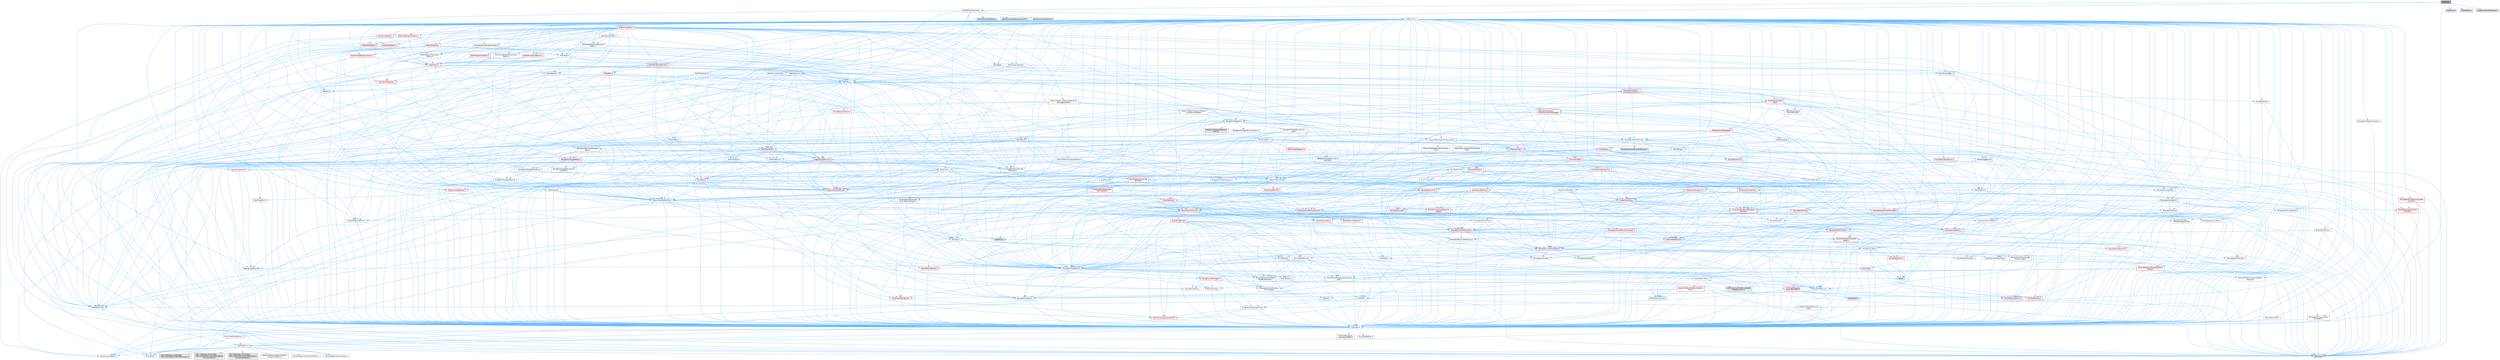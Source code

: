 digraph "IOSView.h"
{
 // INTERACTIVE_SVG=YES
 // LATEX_PDF_SIZE
  bgcolor="transparent";
  edge [fontname=Helvetica,fontsize=10,labelfontname=Helvetica,labelfontsize=10];
  node [fontname=Helvetica,fontsize=10,shape=box,height=0.2,width=0.4];
  Node1 [id="Node000001",label="IOSView.h",height=0.2,width=0.4,color="gray40", fillcolor="grey60", style="filled", fontcolor="black",tooltip=" "];
  Node1 -> Node2 [id="edge1_Node000001_Node000002",color="steelblue1",style="solid",tooltip=" "];
  Node2 [id="Node000002",label="CoreTypes.h",height=0.2,width=0.4,color="grey40", fillcolor="white", style="filled",URL="$dc/dec/CoreTypes_8h.html",tooltip=" "];
  Node2 -> Node3 [id="edge2_Node000002_Node000003",color="steelblue1",style="solid",tooltip=" "];
  Node3 [id="Node000003",label="HAL/Platform.h",height=0.2,width=0.4,color="grey40", fillcolor="white", style="filled",URL="$d9/dd0/Platform_8h.html",tooltip=" "];
  Node3 -> Node4 [id="edge3_Node000003_Node000004",color="steelblue1",style="solid",tooltip=" "];
  Node4 [id="Node000004",label="Misc/Build.h",height=0.2,width=0.4,color="grey40", fillcolor="white", style="filled",URL="$d3/dbb/Build_8h.html",tooltip=" "];
  Node3 -> Node5 [id="edge4_Node000003_Node000005",color="steelblue1",style="solid",tooltip=" "];
  Node5 [id="Node000005",label="Misc/LargeWorldCoordinates.h",height=0.2,width=0.4,color="grey40", fillcolor="white", style="filled",URL="$d2/dcb/LargeWorldCoordinates_8h.html",tooltip=" "];
  Node3 -> Node6 [id="edge5_Node000003_Node000006",color="steelblue1",style="solid",tooltip=" "];
  Node6 [id="Node000006",label="type_traits",height=0.2,width=0.4,color="grey60", fillcolor="#E0E0E0", style="filled",tooltip=" "];
  Node3 -> Node7 [id="edge6_Node000003_Node000007",color="steelblue1",style="solid",tooltip=" "];
  Node7 [id="Node000007",label="PreprocessorHelpers.h",height=0.2,width=0.4,color="grey40", fillcolor="white", style="filled",URL="$db/ddb/PreprocessorHelpers_8h.html",tooltip=" "];
  Node3 -> Node8 [id="edge7_Node000003_Node000008",color="steelblue1",style="solid",tooltip=" "];
  Node8 [id="Node000008",label="UBT_COMPILED_PLATFORM\l/UBT_COMPILED_PLATFORMPlatform\lCompilerPreSetup.h",height=0.2,width=0.4,color="grey60", fillcolor="#E0E0E0", style="filled",tooltip=" "];
  Node3 -> Node9 [id="edge8_Node000003_Node000009",color="steelblue1",style="solid",tooltip=" "];
  Node9 [id="Node000009",label="GenericPlatform/GenericPlatform\lCompilerPreSetup.h",height=0.2,width=0.4,color="grey40", fillcolor="white", style="filled",URL="$d9/dc8/GenericPlatformCompilerPreSetup_8h.html",tooltip=" "];
  Node3 -> Node10 [id="edge9_Node000003_Node000010",color="steelblue1",style="solid",tooltip=" "];
  Node10 [id="Node000010",label="GenericPlatform/GenericPlatform.h",height=0.2,width=0.4,color="grey40", fillcolor="white", style="filled",URL="$d6/d84/GenericPlatform_8h.html",tooltip=" "];
  Node3 -> Node11 [id="edge10_Node000003_Node000011",color="steelblue1",style="solid",tooltip=" "];
  Node11 [id="Node000011",label="UBT_COMPILED_PLATFORM\l/UBT_COMPILED_PLATFORMPlatform.h",height=0.2,width=0.4,color="grey60", fillcolor="#E0E0E0", style="filled",tooltip=" "];
  Node3 -> Node12 [id="edge11_Node000003_Node000012",color="steelblue1",style="solid",tooltip=" "];
  Node12 [id="Node000012",label="UBT_COMPILED_PLATFORM\l/UBT_COMPILED_PLATFORMPlatform\lCompilerSetup.h",height=0.2,width=0.4,color="grey60", fillcolor="#E0E0E0", style="filled",tooltip=" "];
  Node2 -> Node13 [id="edge12_Node000002_Node000013",color="steelblue1",style="solid",tooltip=" "];
  Node13 [id="Node000013",label="ProfilingDebugging\l/UMemoryDefines.h",height=0.2,width=0.4,color="grey40", fillcolor="white", style="filled",URL="$d2/da2/UMemoryDefines_8h.html",tooltip=" "];
  Node2 -> Node14 [id="edge13_Node000002_Node000014",color="steelblue1",style="solid",tooltip=" "];
  Node14 [id="Node000014",label="Misc/CoreMiscDefines.h",height=0.2,width=0.4,color="grey40", fillcolor="white", style="filled",URL="$da/d38/CoreMiscDefines_8h.html",tooltip=" "];
  Node14 -> Node3 [id="edge14_Node000014_Node000003",color="steelblue1",style="solid",tooltip=" "];
  Node14 -> Node7 [id="edge15_Node000014_Node000007",color="steelblue1",style="solid",tooltip=" "];
  Node2 -> Node15 [id="edge16_Node000002_Node000015",color="steelblue1",style="solid",tooltip=" "];
  Node15 [id="Node000015",label="Misc/CoreDefines.h",height=0.2,width=0.4,color="grey40", fillcolor="white", style="filled",URL="$d3/dd2/CoreDefines_8h.html",tooltip=" "];
  Node1 -> Node16 [id="edge17_Node000001_Node000016",color="steelblue1",style="solid",tooltip=" "];
  Node16 [id="Node000016",label="Delegates/Delegate.h",height=0.2,width=0.4,color="grey40", fillcolor="white", style="filled",URL="$d4/d80/Delegate_8h.html",tooltip=" "];
  Node16 -> Node2 [id="edge18_Node000016_Node000002",color="steelblue1",style="solid",tooltip=" "];
  Node16 -> Node17 [id="edge19_Node000016_Node000017",color="steelblue1",style="solid",tooltip=" "];
  Node17 [id="Node000017",label="Misc/AssertionMacros.h",height=0.2,width=0.4,color="grey40", fillcolor="white", style="filled",URL="$d0/dfa/AssertionMacros_8h.html",tooltip=" "];
  Node17 -> Node2 [id="edge20_Node000017_Node000002",color="steelblue1",style="solid",tooltip=" "];
  Node17 -> Node3 [id="edge21_Node000017_Node000003",color="steelblue1",style="solid",tooltip=" "];
  Node17 -> Node18 [id="edge22_Node000017_Node000018",color="steelblue1",style="solid",tooltip=" "];
  Node18 [id="Node000018",label="HAL/PlatformMisc.h",height=0.2,width=0.4,color="grey40", fillcolor="white", style="filled",URL="$d0/df5/PlatformMisc_8h.html",tooltip=" "];
  Node18 -> Node2 [id="edge23_Node000018_Node000002",color="steelblue1",style="solid",tooltip=" "];
  Node18 -> Node19 [id="edge24_Node000018_Node000019",color="steelblue1",style="solid",tooltip=" "];
  Node19 [id="Node000019",label="GenericPlatform/GenericPlatform\lMisc.h",height=0.2,width=0.4,color="red", fillcolor="#FFF0F0", style="filled",URL="$db/d9a/GenericPlatformMisc_8h.html",tooltip=" "];
  Node19 -> Node20 [id="edge25_Node000019_Node000020",color="steelblue1",style="solid",tooltip=" "];
  Node20 [id="Node000020",label="Containers/StringFwd.h",height=0.2,width=0.4,color="red", fillcolor="#FFF0F0", style="filled",URL="$df/d37/StringFwd_8h.html",tooltip=" "];
  Node20 -> Node2 [id="edge26_Node000020_Node000002",color="steelblue1",style="solid",tooltip=" "];
  Node20 -> Node23 [id="edge27_Node000020_Node000023",color="steelblue1",style="solid",tooltip=" "];
  Node23 [id="Node000023",label="Traits/IsContiguousContainer.h",height=0.2,width=0.4,color="red", fillcolor="#FFF0F0", style="filled",URL="$d5/d3c/IsContiguousContainer_8h.html",tooltip=" "];
  Node23 -> Node2 [id="edge28_Node000023_Node000002",color="steelblue1",style="solid",tooltip=" "];
  Node19 -> Node25 [id="edge29_Node000019_Node000025",color="steelblue1",style="solid",tooltip=" "];
  Node25 [id="Node000025",label="CoreFwd.h",height=0.2,width=0.4,color="grey40", fillcolor="white", style="filled",URL="$d1/d1e/CoreFwd_8h.html",tooltip=" "];
  Node25 -> Node2 [id="edge30_Node000025_Node000002",color="steelblue1",style="solid",tooltip=" "];
  Node25 -> Node26 [id="edge31_Node000025_Node000026",color="steelblue1",style="solid",tooltip=" "];
  Node26 [id="Node000026",label="Containers/ContainersFwd.h",height=0.2,width=0.4,color="grey40", fillcolor="white", style="filled",URL="$d4/d0a/ContainersFwd_8h.html",tooltip=" "];
  Node26 -> Node3 [id="edge32_Node000026_Node000003",color="steelblue1",style="solid",tooltip=" "];
  Node26 -> Node2 [id="edge33_Node000026_Node000002",color="steelblue1",style="solid",tooltip=" "];
  Node26 -> Node23 [id="edge34_Node000026_Node000023",color="steelblue1",style="solid",tooltip=" "];
  Node25 -> Node27 [id="edge35_Node000025_Node000027",color="steelblue1",style="solid",tooltip=" "];
  Node27 [id="Node000027",label="Math/MathFwd.h",height=0.2,width=0.4,color="grey40", fillcolor="white", style="filled",URL="$d2/d10/MathFwd_8h.html",tooltip=" "];
  Node27 -> Node3 [id="edge36_Node000027_Node000003",color="steelblue1",style="solid",tooltip=" "];
  Node25 -> Node28 [id="edge37_Node000025_Node000028",color="steelblue1",style="solid",tooltip=" "];
  Node28 [id="Node000028",label="UObject/UObjectHierarchy\lFwd.h",height=0.2,width=0.4,color="grey40", fillcolor="white", style="filled",URL="$d3/d13/UObjectHierarchyFwd_8h.html",tooltip=" "];
  Node19 -> Node2 [id="edge38_Node000019_Node000002",color="steelblue1",style="solid",tooltip=" "];
  Node19 -> Node30 [id="edge39_Node000019_Node000030",color="steelblue1",style="solid",tooltip=" "];
  Node30 [id="Node000030",label="HAL/PlatformCrt.h",height=0.2,width=0.4,color="red", fillcolor="#FFF0F0", style="filled",URL="$d8/d75/PlatformCrt_8h.html",tooltip=" "];
  Node19 -> Node40 [id="edge40_Node000019_Node000040",color="steelblue1",style="solid",tooltip=" "];
  Node40 [id="Node000040",label="Math/NumericLimits.h",height=0.2,width=0.4,color="grey40", fillcolor="white", style="filled",URL="$df/d1b/NumericLimits_8h.html",tooltip=" "];
  Node40 -> Node2 [id="edge41_Node000040_Node000002",color="steelblue1",style="solid",tooltip=" "];
  Node18 -> Node45 [id="edge42_Node000018_Node000045",color="steelblue1",style="solid",tooltip=" "];
  Node45 [id="Node000045",label="COMPILED_PLATFORM_HEADER\l(PlatformMisc.h)",height=0.2,width=0.4,color="grey60", fillcolor="#E0E0E0", style="filled",tooltip=" "];
  Node18 -> Node46 [id="edge43_Node000018_Node000046",color="steelblue1",style="solid",tooltip=" "];
  Node46 [id="Node000046",label="ProfilingDebugging\l/CpuProfilerTrace.h",height=0.2,width=0.4,color="red", fillcolor="#FFF0F0", style="filled",URL="$da/dcb/CpuProfilerTrace_8h.html",tooltip=" "];
  Node46 -> Node2 [id="edge44_Node000046_Node000002",color="steelblue1",style="solid",tooltip=" "];
  Node46 -> Node26 [id="edge45_Node000046_Node000026",color="steelblue1",style="solid",tooltip=" "];
  Node46 -> Node47 [id="edge46_Node000046_Node000047",color="steelblue1",style="solid",tooltip=" "];
  Node47 [id="Node000047",label="HAL/PlatformAtomics.h",height=0.2,width=0.4,color="red", fillcolor="#FFF0F0", style="filled",URL="$d3/d36/PlatformAtomics_8h.html",tooltip=" "];
  Node47 -> Node2 [id="edge47_Node000047_Node000002",color="steelblue1",style="solid",tooltip=" "];
  Node46 -> Node7 [id="edge48_Node000046_Node000007",color="steelblue1",style="solid",tooltip=" "];
  Node46 -> Node4 [id="edge49_Node000046_Node000004",color="steelblue1",style="solid",tooltip=" "];
  Node46 -> Node53 [id="edge50_Node000046_Node000053",color="steelblue1",style="solid",tooltip=" "];
  Node53 [id="Node000053",label="Trace/Trace.h",height=0.2,width=0.4,color="grey60", fillcolor="#E0E0E0", style="filled",tooltip=" "];
  Node17 -> Node7 [id="edge51_Node000017_Node000007",color="steelblue1",style="solid",tooltip=" "];
  Node17 -> Node54 [id="edge52_Node000017_Node000054",color="steelblue1",style="solid",tooltip=" "];
  Node54 [id="Node000054",label="Templates/EnableIf.h",height=0.2,width=0.4,color="grey40", fillcolor="white", style="filled",URL="$d7/d60/EnableIf_8h.html",tooltip=" "];
  Node54 -> Node2 [id="edge53_Node000054_Node000002",color="steelblue1",style="solid",tooltip=" "];
  Node17 -> Node55 [id="edge54_Node000017_Node000055",color="steelblue1",style="solid",tooltip=" "];
  Node55 [id="Node000055",label="Templates/IsArrayOrRefOf\lTypeByPredicate.h",height=0.2,width=0.4,color="grey40", fillcolor="white", style="filled",URL="$d6/da1/IsArrayOrRefOfTypeByPredicate_8h.html",tooltip=" "];
  Node55 -> Node2 [id="edge55_Node000055_Node000002",color="steelblue1",style="solid",tooltip=" "];
  Node17 -> Node56 [id="edge56_Node000017_Node000056",color="steelblue1",style="solid",tooltip=" "];
  Node56 [id="Node000056",label="Templates/IsValidVariadic\lFunctionArg.h",height=0.2,width=0.4,color="grey40", fillcolor="white", style="filled",URL="$d0/dc8/IsValidVariadicFunctionArg_8h.html",tooltip=" "];
  Node56 -> Node2 [id="edge57_Node000056_Node000002",color="steelblue1",style="solid",tooltip=" "];
  Node56 -> Node57 [id="edge58_Node000056_Node000057",color="steelblue1",style="solid",tooltip=" "];
  Node57 [id="Node000057",label="IsEnum.h",height=0.2,width=0.4,color="grey40", fillcolor="white", style="filled",URL="$d4/de5/IsEnum_8h.html",tooltip=" "];
  Node56 -> Node6 [id="edge59_Node000056_Node000006",color="steelblue1",style="solid",tooltip=" "];
  Node17 -> Node58 [id="edge60_Node000017_Node000058",color="steelblue1",style="solid",tooltip=" "];
  Node58 [id="Node000058",label="Traits/IsCharEncodingCompatible\lWith.h",height=0.2,width=0.4,color="grey40", fillcolor="white", style="filled",URL="$df/dd1/IsCharEncodingCompatibleWith_8h.html",tooltip=" "];
  Node58 -> Node6 [id="edge61_Node000058_Node000006",color="steelblue1",style="solid",tooltip=" "];
  Node58 -> Node59 [id="edge62_Node000058_Node000059",color="steelblue1",style="solid",tooltip=" "];
  Node59 [id="Node000059",label="Traits/IsCharType.h",height=0.2,width=0.4,color="grey40", fillcolor="white", style="filled",URL="$db/d51/IsCharType_8h.html",tooltip=" "];
  Node59 -> Node2 [id="edge63_Node000059_Node000002",color="steelblue1",style="solid",tooltip=" "];
  Node17 -> Node60 [id="edge64_Node000017_Node000060",color="steelblue1",style="solid",tooltip=" "];
  Node60 [id="Node000060",label="Misc/VarArgs.h",height=0.2,width=0.4,color="grey40", fillcolor="white", style="filled",URL="$d5/d6f/VarArgs_8h.html",tooltip=" "];
  Node60 -> Node2 [id="edge65_Node000060_Node000002",color="steelblue1",style="solid",tooltip=" "];
  Node17 -> Node61 [id="edge66_Node000017_Node000061",color="steelblue1",style="solid",tooltip=" "];
  Node61 [id="Node000061",label="String/FormatStringSan.h",height=0.2,width=0.4,color="red", fillcolor="#FFF0F0", style="filled",URL="$d3/d8b/FormatStringSan_8h.html",tooltip=" "];
  Node61 -> Node6 [id="edge67_Node000061_Node000006",color="steelblue1",style="solid",tooltip=" "];
  Node61 -> Node2 [id="edge68_Node000061_Node000002",color="steelblue1",style="solid",tooltip=" "];
  Node61 -> Node62 [id="edge69_Node000061_Node000062",color="steelblue1",style="solid",tooltip=" "];
  Node62 [id="Node000062",label="Templates/Requires.h",height=0.2,width=0.4,color="grey40", fillcolor="white", style="filled",URL="$dc/d96/Requires_8h.html",tooltip=" "];
  Node62 -> Node54 [id="edge70_Node000062_Node000054",color="steelblue1",style="solid",tooltip=" "];
  Node62 -> Node6 [id="edge71_Node000062_Node000006",color="steelblue1",style="solid",tooltip=" "];
  Node61 -> Node63 [id="edge72_Node000061_Node000063",color="steelblue1",style="solid",tooltip=" "];
  Node63 [id="Node000063",label="Templates/Identity.h",height=0.2,width=0.4,color="grey40", fillcolor="white", style="filled",URL="$d0/dd5/Identity_8h.html",tooltip=" "];
  Node61 -> Node56 [id="edge73_Node000061_Node000056",color="steelblue1",style="solid",tooltip=" "];
  Node61 -> Node59 [id="edge74_Node000061_Node000059",color="steelblue1",style="solid",tooltip=" "];
  Node61 -> Node26 [id="edge75_Node000061_Node000026",color="steelblue1",style="solid",tooltip=" "];
  Node17 -> Node67 [id="edge76_Node000017_Node000067",color="steelblue1",style="solid",tooltip=" "];
  Node67 [id="Node000067",label="atomic",height=0.2,width=0.4,color="grey60", fillcolor="#E0E0E0", style="filled",tooltip=" "];
  Node16 -> Node68 [id="edge77_Node000016_Node000068",color="steelblue1",style="solid",tooltip=" "];
  Node68 [id="Node000068",label="UObject/NameTypes.h",height=0.2,width=0.4,color="grey40", fillcolor="white", style="filled",URL="$d6/d35/NameTypes_8h.html",tooltip=" "];
  Node68 -> Node2 [id="edge78_Node000068_Node000002",color="steelblue1",style="solid",tooltip=" "];
  Node68 -> Node17 [id="edge79_Node000068_Node000017",color="steelblue1",style="solid",tooltip=" "];
  Node68 -> Node69 [id="edge80_Node000068_Node000069",color="steelblue1",style="solid",tooltip=" "];
  Node69 [id="Node000069",label="HAL/UnrealMemory.h",height=0.2,width=0.4,color="red", fillcolor="#FFF0F0", style="filled",URL="$d9/d96/UnrealMemory_8h.html",tooltip=" "];
  Node69 -> Node2 [id="edge81_Node000069_Node000002",color="steelblue1",style="solid",tooltip=" "];
  Node69 -> Node73 [id="edge82_Node000069_Node000073",color="steelblue1",style="solid",tooltip=" "];
  Node73 [id="Node000073",label="HAL/MemoryBase.h",height=0.2,width=0.4,color="grey40", fillcolor="white", style="filled",URL="$d6/d9f/MemoryBase_8h.html",tooltip=" "];
  Node73 -> Node2 [id="edge83_Node000073_Node000002",color="steelblue1",style="solid",tooltip=" "];
  Node73 -> Node47 [id="edge84_Node000073_Node000047",color="steelblue1",style="solid",tooltip=" "];
  Node73 -> Node30 [id="edge85_Node000073_Node000030",color="steelblue1",style="solid",tooltip=" "];
  Node73 -> Node74 [id="edge86_Node000073_Node000074",color="steelblue1",style="solid",tooltip=" "];
  Node74 [id="Node000074",label="Misc/Exec.h",height=0.2,width=0.4,color="grey40", fillcolor="white", style="filled",URL="$de/ddb/Exec_8h.html",tooltip=" "];
  Node74 -> Node2 [id="edge87_Node000074_Node000002",color="steelblue1",style="solid",tooltip=" "];
  Node74 -> Node17 [id="edge88_Node000074_Node000017",color="steelblue1",style="solid",tooltip=" "];
  Node73 -> Node75 [id="edge89_Node000073_Node000075",color="steelblue1",style="solid",tooltip=" "];
  Node75 [id="Node000075",label="Misc/OutputDevice.h",height=0.2,width=0.4,color="grey40", fillcolor="white", style="filled",URL="$d7/d32/OutputDevice_8h.html",tooltip=" "];
  Node75 -> Node25 [id="edge90_Node000075_Node000025",color="steelblue1",style="solid",tooltip=" "];
  Node75 -> Node2 [id="edge91_Node000075_Node000002",color="steelblue1",style="solid",tooltip=" "];
  Node75 -> Node76 [id="edge92_Node000075_Node000076",color="steelblue1",style="solid",tooltip=" "];
  Node76 [id="Node000076",label="Logging/LogVerbosity.h",height=0.2,width=0.4,color="grey40", fillcolor="white", style="filled",URL="$d2/d8f/LogVerbosity_8h.html",tooltip=" "];
  Node76 -> Node2 [id="edge93_Node000076_Node000002",color="steelblue1",style="solid",tooltip=" "];
  Node75 -> Node60 [id="edge94_Node000075_Node000060",color="steelblue1",style="solid",tooltip=" "];
  Node75 -> Node55 [id="edge95_Node000075_Node000055",color="steelblue1",style="solid",tooltip=" "];
  Node75 -> Node56 [id="edge96_Node000075_Node000056",color="steelblue1",style="solid",tooltip=" "];
  Node75 -> Node58 [id="edge97_Node000075_Node000058",color="steelblue1",style="solid",tooltip=" "];
  Node73 -> Node77 [id="edge98_Node000073_Node000077",color="steelblue1",style="solid",tooltip=" "];
  Node77 [id="Node000077",label="Templates/Atomic.h",height=0.2,width=0.4,color="red", fillcolor="#FFF0F0", style="filled",URL="$d3/d91/Atomic_8h.html",tooltip=" "];
  Node77 -> Node67 [id="edge99_Node000077_Node000067",color="steelblue1",style="solid",tooltip=" "];
  Node69 -> Node86 [id="edge100_Node000069_Node000086",color="steelblue1",style="solid",tooltip=" "];
  Node86 [id="Node000086",label="HAL/PlatformMemory.h",height=0.2,width=0.4,color="red", fillcolor="#FFF0F0", style="filled",URL="$de/d68/PlatformMemory_8h.html",tooltip=" "];
  Node86 -> Node2 [id="edge101_Node000086_Node000002",color="steelblue1",style="solid",tooltip=" "];
  Node69 -> Node89 [id="edge102_Node000069_Node000089",color="steelblue1",style="solid",tooltip=" "];
  Node89 [id="Node000089",label="Templates/IsPointer.h",height=0.2,width=0.4,color="grey40", fillcolor="white", style="filled",URL="$d7/d05/IsPointer_8h.html",tooltip=" "];
  Node89 -> Node2 [id="edge103_Node000089_Node000002",color="steelblue1",style="solid",tooltip=" "];
  Node68 -> Node90 [id="edge104_Node000068_Node000090",color="steelblue1",style="solid",tooltip=" "];
  Node90 [id="Node000090",label="Templates/UnrealTypeTraits.h",height=0.2,width=0.4,color="red", fillcolor="#FFF0F0", style="filled",URL="$d2/d2d/UnrealTypeTraits_8h.html",tooltip=" "];
  Node90 -> Node2 [id="edge105_Node000090_Node000002",color="steelblue1",style="solid",tooltip=" "];
  Node90 -> Node89 [id="edge106_Node000090_Node000089",color="steelblue1",style="solid",tooltip=" "];
  Node90 -> Node17 [id="edge107_Node000090_Node000017",color="steelblue1",style="solid",tooltip=" "];
  Node90 -> Node82 [id="edge108_Node000090_Node000082",color="steelblue1",style="solid",tooltip=" "];
  Node82 [id="Node000082",label="Templates/AndOrNot.h",height=0.2,width=0.4,color="grey40", fillcolor="white", style="filled",URL="$db/d0a/AndOrNot_8h.html",tooltip=" "];
  Node82 -> Node2 [id="edge109_Node000082_Node000002",color="steelblue1",style="solid",tooltip=" "];
  Node90 -> Node54 [id="edge110_Node000090_Node000054",color="steelblue1",style="solid",tooltip=" "];
  Node90 -> Node91 [id="edge111_Node000090_Node000091",color="steelblue1",style="solid",tooltip=" "];
  Node91 [id="Node000091",label="Templates/IsArithmetic.h",height=0.2,width=0.4,color="grey40", fillcolor="white", style="filled",URL="$d2/d5d/IsArithmetic_8h.html",tooltip=" "];
  Node91 -> Node2 [id="edge112_Node000091_Node000002",color="steelblue1",style="solid",tooltip=" "];
  Node90 -> Node57 [id="edge113_Node000090_Node000057",color="steelblue1",style="solid",tooltip=" "];
  Node90 -> Node93 [id="edge114_Node000090_Node000093",color="steelblue1",style="solid",tooltip=" "];
  Node93 [id="Node000093",label="Templates/IsPODType.h",height=0.2,width=0.4,color="grey40", fillcolor="white", style="filled",URL="$d7/db1/IsPODType_8h.html",tooltip=" "];
  Node93 -> Node2 [id="edge115_Node000093_Node000002",color="steelblue1",style="solid",tooltip=" "];
  Node90 -> Node94 [id="edge116_Node000090_Node000094",color="steelblue1",style="solid",tooltip=" "];
  Node94 [id="Node000094",label="Templates/IsUECoreType.h",height=0.2,width=0.4,color="grey40", fillcolor="white", style="filled",URL="$d1/db8/IsUECoreType_8h.html",tooltip=" "];
  Node94 -> Node2 [id="edge117_Node000094_Node000002",color="steelblue1",style="solid",tooltip=" "];
  Node94 -> Node6 [id="edge118_Node000094_Node000006",color="steelblue1",style="solid",tooltip=" "];
  Node90 -> Node83 [id="edge119_Node000090_Node000083",color="steelblue1",style="solid",tooltip=" "];
  Node83 [id="Node000083",label="Templates/IsTriviallyCopy\lConstructible.h",height=0.2,width=0.4,color="grey40", fillcolor="white", style="filled",URL="$d3/d78/IsTriviallyCopyConstructible_8h.html",tooltip=" "];
  Node83 -> Node2 [id="edge120_Node000083_Node000002",color="steelblue1",style="solid",tooltip=" "];
  Node83 -> Node6 [id="edge121_Node000083_Node000006",color="steelblue1",style="solid",tooltip=" "];
  Node68 -> Node95 [id="edge122_Node000068_Node000095",color="steelblue1",style="solid",tooltip=" "];
  Node95 [id="Node000095",label="Templates/UnrealTemplate.h",height=0.2,width=0.4,color="red", fillcolor="#FFF0F0", style="filled",URL="$d4/d24/UnrealTemplate_8h.html",tooltip=" "];
  Node95 -> Node2 [id="edge123_Node000095_Node000002",color="steelblue1",style="solid",tooltip=" "];
  Node95 -> Node89 [id="edge124_Node000095_Node000089",color="steelblue1",style="solid",tooltip=" "];
  Node95 -> Node69 [id="edge125_Node000095_Node000069",color="steelblue1",style="solid",tooltip=" "];
  Node95 -> Node90 [id="edge126_Node000095_Node000090",color="steelblue1",style="solid",tooltip=" "];
  Node95 -> Node98 [id="edge127_Node000095_Node000098",color="steelblue1",style="solid",tooltip=" "];
  Node98 [id="Node000098",label="Templates/RemoveReference.h",height=0.2,width=0.4,color="grey40", fillcolor="white", style="filled",URL="$da/dbe/RemoveReference_8h.html",tooltip=" "];
  Node98 -> Node2 [id="edge128_Node000098_Node000002",color="steelblue1",style="solid",tooltip=" "];
  Node95 -> Node62 [id="edge129_Node000095_Node000062",color="steelblue1",style="solid",tooltip=" "];
  Node95 -> Node99 [id="edge130_Node000095_Node000099",color="steelblue1",style="solid",tooltip=" "];
  Node99 [id="Node000099",label="Templates/TypeCompatible\lBytes.h",height=0.2,width=0.4,color="red", fillcolor="#FFF0F0", style="filled",URL="$df/d0a/TypeCompatibleBytes_8h.html",tooltip=" "];
  Node99 -> Node2 [id="edge131_Node000099_Node000002",color="steelblue1",style="solid",tooltip=" "];
  Node99 -> Node6 [id="edge132_Node000099_Node000006",color="steelblue1",style="solid",tooltip=" "];
  Node95 -> Node63 [id="edge133_Node000095_Node000063",color="steelblue1",style="solid",tooltip=" "];
  Node95 -> Node23 [id="edge134_Node000095_Node000023",color="steelblue1",style="solid",tooltip=" "];
  Node95 -> Node6 [id="edge135_Node000095_Node000006",color="steelblue1",style="solid",tooltip=" "];
  Node68 -> Node101 [id="edge136_Node000068_Node000101",color="steelblue1",style="solid",tooltip=" "];
  Node101 [id="Node000101",label="Containers/UnrealString.h",height=0.2,width=0.4,color="red", fillcolor="#FFF0F0", style="filled",URL="$d5/dba/UnrealString_8h.html",tooltip=" "];
  Node68 -> Node105 [id="edge137_Node000068_Node000105",color="steelblue1",style="solid",tooltip=" "];
  Node105 [id="Node000105",label="HAL/CriticalSection.h",height=0.2,width=0.4,color="red", fillcolor="#FFF0F0", style="filled",URL="$d6/d90/CriticalSection_8h.html",tooltip=" "];
  Node68 -> Node108 [id="edge138_Node000068_Node000108",color="steelblue1",style="solid",tooltip=" "];
  Node108 [id="Node000108",label="Containers/StringConv.h",height=0.2,width=0.4,color="red", fillcolor="#FFF0F0", style="filled",URL="$d3/ddf/StringConv_8h.html",tooltip=" "];
  Node108 -> Node2 [id="edge139_Node000108_Node000002",color="steelblue1",style="solid",tooltip=" "];
  Node108 -> Node17 [id="edge140_Node000108_Node000017",color="steelblue1",style="solid",tooltip=" "];
  Node108 -> Node109 [id="edge141_Node000108_Node000109",color="steelblue1",style="solid",tooltip=" "];
  Node109 [id="Node000109",label="Containers/ContainerAllocation\lPolicies.h",height=0.2,width=0.4,color="red", fillcolor="#FFF0F0", style="filled",URL="$d7/dff/ContainerAllocationPolicies_8h.html",tooltip=" "];
  Node109 -> Node2 [id="edge142_Node000109_Node000002",color="steelblue1",style="solid",tooltip=" "];
  Node109 -> Node109 [id="edge143_Node000109_Node000109",color="steelblue1",style="solid",tooltip=" "];
  Node109 -> Node111 [id="edge144_Node000109_Node000111",color="steelblue1",style="solid",tooltip=" "];
  Node111 [id="Node000111",label="HAL/PlatformMath.h",height=0.2,width=0.4,color="red", fillcolor="#FFF0F0", style="filled",URL="$dc/d53/PlatformMath_8h.html",tooltip=" "];
  Node111 -> Node2 [id="edge145_Node000111_Node000002",color="steelblue1",style="solid",tooltip=" "];
  Node109 -> Node69 [id="edge146_Node000109_Node000069",color="steelblue1",style="solid",tooltip=" "];
  Node109 -> Node40 [id="edge147_Node000109_Node000040",color="steelblue1",style="solid",tooltip=" "];
  Node109 -> Node17 [id="edge148_Node000109_Node000017",color="steelblue1",style="solid",tooltip=" "];
  Node109 -> Node120 [id="edge149_Node000109_Node000120",color="steelblue1",style="solid",tooltip=" "];
  Node120 [id="Node000120",label="Templates/MemoryOps.h",height=0.2,width=0.4,color="red", fillcolor="#FFF0F0", style="filled",URL="$db/dea/MemoryOps_8h.html",tooltip=" "];
  Node120 -> Node2 [id="edge150_Node000120_Node000002",color="steelblue1",style="solid",tooltip=" "];
  Node120 -> Node69 [id="edge151_Node000120_Node000069",color="steelblue1",style="solid",tooltip=" "];
  Node120 -> Node84 [id="edge152_Node000120_Node000084",color="steelblue1",style="solid",tooltip=" "];
  Node84 [id="Node000084",label="Templates/IsTriviallyCopy\lAssignable.h",height=0.2,width=0.4,color="grey40", fillcolor="white", style="filled",URL="$d2/df2/IsTriviallyCopyAssignable_8h.html",tooltip=" "];
  Node84 -> Node2 [id="edge153_Node000084_Node000002",color="steelblue1",style="solid",tooltip=" "];
  Node84 -> Node6 [id="edge154_Node000084_Node000006",color="steelblue1",style="solid",tooltip=" "];
  Node120 -> Node83 [id="edge155_Node000120_Node000083",color="steelblue1",style="solid",tooltip=" "];
  Node120 -> Node62 [id="edge156_Node000120_Node000062",color="steelblue1",style="solid",tooltip=" "];
  Node120 -> Node90 [id="edge157_Node000120_Node000090",color="steelblue1",style="solid",tooltip=" "];
  Node120 -> Node6 [id="edge158_Node000120_Node000006",color="steelblue1",style="solid",tooltip=" "];
  Node109 -> Node99 [id="edge159_Node000109_Node000099",color="steelblue1",style="solid",tooltip=" "];
  Node109 -> Node6 [id="edge160_Node000109_Node000006",color="steelblue1",style="solid",tooltip=" "];
  Node108 -> Node121 [id="edge161_Node000108_Node000121",color="steelblue1",style="solid",tooltip=" "];
  Node121 [id="Node000121",label="Containers/Array.h",height=0.2,width=0.4,color="red", fillcolor="#FFF0F0", style="filled",URL="$df/dd0/Array_8h.html",tooltip=" "];
  Node121 -> Node2 [id="edge162_Node000121_Node000002",color="steelblue1",style="solid",tooltip=" "];
  Node121 -> Node17 [id="edge163_Node000121_Node000017",color="steelblue1",style="solid",tooltip=" "];
  Node121 -> Node122 [id="edge164_Node000121_Node000122",color="steelblue1",style="solid",tooltip=" "];
  Node122 [id="Node000122",label="Misc/IntrusiveUnsetOptional\lState.h",height=0.2,width=0.4,color="red", fillcolor="#FFF0F0", style="filled",URL="$d2/d0a/IntrusiveUnsetOptionalState_8h.html",tooltip=" "];
  Node121 -> Node69 [id="edge165_Node000121_Node000069",color="steelblue1",style="solid",tooltip=" "];
  Node121 -> Node90 [id="edge166_Node000121_Node000090",color="steelblue1",style="solid",tooltip=" "];
  Node121 -> Node95 [id="edge167_Node000121_Node000095",color="steelblue1",style="solid",tooltip=" "];
  Node121 -> Node109 [id="edge168_Node000121_Node000109",color="steelblue1",style="solid",tooltip=" "];
  Node121 -> Node128 [id="edge169_Node000121_Node000128",color="steelblue1",style="solid",tooltip=" "];
  Node128 [id="Node000128",label="Serialization/Archive.h",height=0.2,width=0.4,color="red", fillcolor="#FFF0F0", style="filled",URL="$d7/d3b/Archive_8h.html",tooltip=" "];
  Node128 -> Node25 [id="edge170_Node000128_Node000025",color="steelblue1",style="solid",tooltip=" "];
  Node128 -> Node2 [id="edge171_Node000128_Node000002",color="steelblue1",style="solid",tooltip=" "];
  Node128 -> Node129 [id="edge172_Node000128_Node000129",color="steelblue1",style="solid",tooltip=" "];
  Node129 [id="Node000129",label="HAL/PlatformProperties.h",height=0.2,width=0.4,color="red", fillcolor="#FFF0F0", style="filled",URL="$d9/db0/PlatformProperties_8h.html",tooltip=" "];
  Node129 -> Node2 [id="edge173_Node000129_Node000002",color="steelblue1",style="solid",tooltip=" "];
  Node128 -> Node132 [id="edge174_Node000128_Node000132",color="steelblue1",style="solid",tooltip=" "];
  Node132 [id="Node000132",label="Internationalization\l/TextNamespaceFwd.h",height=0.2,width=0.4,color="grey40", fillcolor="white", style="filled",URL="$d8/d97/TextNamespaceFwd_8h.html",tooltip=" "];
  Node132 -> Node2 [id="edge175_Node000132_Node000002",color="steelblue1",style="solid",tooltip=" "];
  Node128 -> Node27 [id="edge176_Node000128_Node000027",color="steelblue1",style="solid",tooltip=" "];
  Node128 -> Node17 [id="edge177_Node000128_Node000017",color="steelblue1",style="solid",tooltip=" "];
  Node128 -> Node4 [id="edge178_Node000128_Node000004",color="steelblue1",style="solid",tooltip=" "];
  Node128 -> Node133 [id="edge179_Node000128_Node000133",color="steelblue1",style="solid",tooltip=" "];
  Node133 [id="Node000133",label="Misc/EngineVersionBase.h",height=0.2,width=0.4,color="grey40", fillcolor="white", style="filled",URL="$d5/d2b/EngineVersionBase_8h.html",tooltip=" "];
  Node133 -> Node2 [id="edge180_Node000133_Node000002",color="steelblue1",style="solid",tooltip=" "];
  Node128 -> Node60 [id="edge181_Node000128_Node000060",color="steelblue1",style="solid",tooltip=" "];
  Node128 -> Node54 [id="edge182_Node000128_Node000054",color="steelblue1",style="solid",tooltip=" "];
  Node128 -> Node55 [id="edge183_Node000128_Node000055",color="steelblue1",style="solid",tooltip=" "];
  Node128 -> Node136 [id="edge184_Node000128_Node000136",color="steelblue1",style="solid",tooltip=" "];
  Node136 [id="Node000136",label="Templates/IsEnumClass.h",height=0.2,width=0.4,color="grey40", fillcolor="white", style="filled",URL="$d7/d15/IsEnumClass_8h.html",tooltip=" "];
  Node136 -> Node2 [id="edge185_Node000136_Node000002",color="steelblue1",style="solid",tooltip=" "];
  Node136 -> Node82 [id="edge186_Node000136_Node000082",color="steelblue1",style="solid",tooltip=" "];
  Node128 -> Node56 [id="edge187_Node000128_Node000056",color="steelblue1",style="solid",tooltip=" "];
  Node128 -> Node95 [id="edge188_Node000128_Node000095",color="steelblue1",style="solid",tooltip=" "];
  Node128 -> Node58 [id="edge189_Node000128_Node000058",color="steelblue1",style="solid",tooltip=" "];
  Node128 -> Node137 [id="edge190_Node000128_Node000137",color="steelblue1",style="solid",tooltip=" "];
  Node137 [id="Node000137",label="UObject/ObjectVersion.h",height=0.2,width=0.4,color="grey40", fillcolor="white", style="filled",URL="$da/d63/ObjectVersion_8h.html",tooltip=" "];
  Node137 -> Node2 [id="edge191_Node000137_Node000002",color="steelblue1",style="solid",tooltip=" "];
  Node121 -> Node154 [id="edge192_Node000121_Node000154",color="steelblue1",style="solid",tooltip=" "];
  Node154 [id="Node000154",label="Templates/Invoke.h",height=0.2,width=0.4,color="red", fillcolor="#FFF0F0", style="filled",URL="$d7/deb/Invoke_8h.html",tooltip=" "];
  Node154 -> Node2 [id="edge193_Node000154_Node000002",color="steelblue1",style="solid",tooltip=" "];
  Node154 -> Node95 [id="edge194_Node000154_Node000095",color="steelblue1",style="solid",tooltip=" "];
  Node154 -> Node6 [id="edge195_Node000154_Node000006",color="steelblue1",style="solid",tooltip=" "];
  Node121 -> Node159 [id="edge196_Node000121_Node000159",color="steelblue1",style="solid",tooltip=" "];
  Node159 [id="Node000159",label="Templates/Less.h",height=0.2,width=0.4,color="grey40", fillcolor="white", style="filled",URL="$de/dc8/Less_8h.html",tooltip=" "];
  Node159 -> Node2 [id="edge197_Node000159_Node000002",color="steelblue1",style="solid",tooltip=" "];
  Node159 -> Node95 [id="edge198_Node000159_Node000095",color="steelblue1",style="solid",tooltip=" "];
  Node121 -> Node166 [id="edge199_Node000121_Node000166",color="steelblue1",style="solid",tooltip=" "];
  Node166 [id="Node000166",label="Templates/LosesQualifiers\lFromTo.h",height=0.2,width=0.4,color="red", fillcolor="#FFF0F0", style="filled",URL="$d2/db3/LosesQualifiersFromTo_8h.html",tooltip=" "];
  Node166 -> Node6 [id="edge200_Node000166_Node000006",color="steelblue1",style="solid",tooltip=" "];
  Node121 -> Node62 [id="edge201_Node000121_Node000062",color="steelblue1",style="solid",tooltip=" "];
  Node121 -> Node167 [id="edge202_Node000121_Node000167",color="steelblue1",style="solid",tooltip=" "];
  Node167 [id="Node000167",label="Templates/Sorting.h",height=0.2,width=0.4,color="red", fillcolor="#FFF0F0", style="filled",URL="$d3/d9e/Sorting_8h.html",tooltip=" "];
  Node167 -> Node2 [id="edge203_Node000167_Node000002",color="steelblue1",style="solid",tooltip=" "];
  Node167 -> Node111 [id="edge204_Node000167_Node000111",color="steelblue1",style="solid",tooltip=" "];
  Node167 -> Node159 [id="edge205_Node000167_Node000159",color="steelblue1",style="solid",tooltip=" "];
  Node121 -> Node171 [id="edge206_Node000121_Node000171",color="steelblue1",style="solid",tooltip=" "];
  Node171 [id="Node000171",label="Templates/AlignmentTemplates.h",height=0.2,width=0.4,color="red", fillcolor="#FFF0F0", style="filled",URL="$dd/d32/AlignmentTemplates_8h.html",tooltip=" "];
  Node171 -> Node2 [id="edge207_Node000171_Node000002",color="steelblue1",style="solid",tooltip=" "];
  Node171 -> Node89 [id="edge208_Node000171_Node000089",color="steelblue1",style="solid",tooltip=" "];
  Node121 -> Node6 [id="edge209_Node000121_Node000006",color="steelblue1",style="solid",tooltip=" "];
  Node108 -> Node145 [id="edge210_Node000108_Node000145",color="steelblue1",style="solid",tooltip=" "];
  Node145 [id="Node000145",label="Misc/CString.h",height=0.2,width=0.4,color="grey40", fillcolor="white", style="filled",URL="$d2/d49/CString_8h.html",tooltip=" "];
  Node145 -> Node2 [id="edge211_Node000145_Node000002",color="steelblue1",style="solid",tooltip=" "];
  Node145 -> Node30 [id="edge212_Node000145_Node000030",color="steelblue1",style="solid",tooltip=" "];
  Node145 -> Node71 [id="edge213_Node000145_Node000071",color="steelblue1",style="solid",tooltip=" "];
  Node71 [id="Node000071",label="HAL/PlatformString.h",height=0.2,width=0.4,color="red", fillcolor="#FFF0F0", style="filled",URL="$db/db5/PlatformString_8h.html",tooltip=" "];
  Node71 -> Node2 [id="edge214_Node000071_Node000002",color="steelblue1",style="solid",tooltip=" "];
  Node145 -> Node17 [id="edge215_Node000145_Node000017",color="steelblue1",style="solid",tooltip=" "];
  Node145 -> Node146 [id="edge216_Node000145_Node000146",color="steelblue1",style="solid",tooltip=" "];
  Node146 [id="Node000146",label="Misc/Char.h",height=0.2,width=0.4,color="red", fillcolor="#FFF0F0", style="filled",URL="$d0/d58/Char_8h.html",tooltip=" "];
  Node146 -> Node2 [id="edge217_Node000146_Node000002",color="steelblue1",style="solid",tooltip=" "];
  Node146 -> Node6 [id="edge218_Node000146_Node000006",color="steelblue1",style="solid",tooltip=" "];
  Node145 -> Node60 [id="edge219_Node000145_Node000060",color="steelblue1",style="solid",tooltip=" "];
  Node145 -> Node55 [id="edge220_Node000145_Node000055",color="steelblue1",style="solid",tooltip=" "];
  Node145 -> Node56 [id="edge221_Node000145_Node000056",color="steelblue1",style="solid",tooltip=" "];
  Node145 -> Node58 [id="edge222_Node000145_Node000058",color="steelblue1",style="solid",tooltip=" "];
  Node108 -> Node172 [id="edge223_Node000108_Node000172",color="steelblue1",style="solid",tooltip=" "];
  Node172 [id="Node000172",label="Templates/IsArray.h",height=0.2,width=0.4,color="grey40", fillcolor="white", style="filled",URL="$d8/d8d/IsArray_8h.html",tooltip=" "];
  Node172 -> Node2 [id="edge224_Node000172_Node000002",color="steelblue1",style="solid",tooltip=" "];
  Node108 -> Node95 [id="edge225_Node000108_Node000095",color="steelblue1",style="solid",tooltip=" "];
  Node108 -> Node90 [id="edge226_Node000108_Node000090",color="steelblue1",style="solid",tooltip=" "];
  Node108 -> Node58 [id="edge227_Node000108_Node000058",color="steelblue1",style="solid",tooltip=" "];
  Node108 -> Node23 [id="edge228_Node000108_Node000023",color="steelblue1",style="solid",tooltip=" "];
  Node108 -> Node6 [id="edge229_Node000108_Node000006",color="steelblue1",style="solid",tooltip=" "];
  Node68 -> Node20 [id="edge230_Node000068_Node000020",color="steelblue1",style="solid",tooltip=" "];
  Node68 -> Node173 [id="edge231_Node000068_Node000173",color="steelblue1",style="solid",tooltip=" "];
  Node173 [id="Node000173",label="UObject/UnrealNames.h",height=0.2,width=0.4,color="red", fillcolor="#FFF0F0", style="filled",URL="$d8/db1/UnrealNames_8h.html",tooltip=" "];
  Node173 -> Node2 [id="edge232_Node000173_Node000002",color="steelblue1",style="solid",tooltip=" "];
  Node68 -> Node77 [id="edge233_Node000068_Node000077",color="steelblue1",style="solid",tooltip=" "];
  Node68 -> Node139 [id="edge234_Node000068_Node000139",color="steelblue1",style="solid",tooltip=" "];
  Node139 [id="Node000139",label="Serialization/MemoryLayout.h",height=0.2,width=0.4,color="red", fillcolor="#FFF0F0", style="filled",URL="$d7/d66/MemoryLayout_8h.html",tooltip=" "];
  Node139 -> Node142 [id="edge235_Node000139_Node000142",color="steelblue1",style="solid",tooltip=" "];
  Node142 [id="Node000142",label="Containers/EnumAsByte.h",height=0.2,width=0.4,color="grey40", fillcolor="white", style="filled",URL="$d6/d9a/EnumAsByte_8h.html",tooltip=" "];
  Node142 -> Node2 [id="edge236_Node000142_Node000002",color="steelblue1",style="solid",tooltip=" "];
  Node142 -> Node93 [id="edge237_Node000142_Node000093",color="steelblue1",style="solid",tooltip=" "];
  Node142 -> Node143 [id="edge238_Node000142_Node000143",color="steelblue1",style="solid",tooltip=" "];
  Node143 [id="Node000143",label="Templates/TypeHash.h",height=0.2,width=0.4,color="red", fillcolor="#FFF0F0", style="filled",URL="$d1/d62/TypeHash_8h.html",tooltip=" "];
  Node143 -> Node2 [id="edge239_Node000143_Node000002",color="steelblue1",style="solid",tooltip=" "];
  Node143 -> Node62 [id="edge240_Node000143_Node000062",color="steelblue1",style="solid",tooltip=" "];
  Node143 -> Node144 [id="edge241_Node000143_Node000144",color="steelblue1",style="solid",tooltip=" "];
  Node144 [id="Node000144",label="Misc/Crc.h",height=0.2,width=0.4,color="grey40", fillcolor="white", style="filled",URL="$d4/dd2/Crc_8h.html",tooltip=" "];
  Node144 -> Node2 [id="edge242_Node000144_Node000002",color="steelblue1",style="solid",tooltip=" "];
  Node144 -> Node71 [id="edge243_Node000144_Node000071",color="steelblue1",style="solid",tooltip=" "];
  Node144 -> Node17 [id="edge244_Node000144_Node000017",color="steelblue1",style="solid",tooltip=" "];
  Node144 -> Node145 [id="edge245_Node000144_Node000145",color="steelblue1",style="solid",tooltip=" "];
  Node144 -> Node146 [id="edge246_Node000144_Node000146",color="steelblue1",style="solid",tooltip=" "];
  Node144 -> Node90 [id="edge247_Node000144_Node000090",color="steelblue1",style="solid",tooltip=" "];
  Node144 -> Node59 [id="edge248_Node000144_Node000059",color="steelblue1",style="solid",tooltip=" "];
  Node143 -> Node6 [id="edge249_Node000143_Node000006",color="steelblue1",style="solid",tooltip=" "];
  Node139 -> Node20 [id="edge250_Node000139_Node000020",color="steelblue1",style="solid",tooltip=" "];
  Node139 -> Node69 [id="edge251_Node000139_Node000069",color="steelblue1",style="solid",tooltip=" "];
  Node139 -> Node54 [id="edge252_Node000139_Node000054",color="steelblue1",style="solid",tooltip=" "];
  Node139 -> Node95 [id="edge253_Node000139_Node000095",color="steelblue1",style="solid",tooltip=" "];
  Node68 -> Node122 [id="edge254_Node000068_Node000122",color="steelblue1",style="solid",tooltip=" "];
  Node68 -> Node175 [id="edge255_Node000068_Node000175",color="steelblue1",style="solid",tooltip=" "];
  Node175 [id="Node000175",label="Misc/StringBuilder.h",height=0.2,width=0.4,color="red", fillcolor="#FFF0F0", style="filled",URL="$d4/d52/StringBuilder_8h.html",tooltip=" "];
  Node175 -> Node20 [id="edge256_Node000175_Node000020",color="steelblue1",style="solid",tooltip=" "];
  Node175 -> Node2 [id="edge257_Node000175_Node000002",color="steelblue1",style="solid",tooltip=" "];
  Node175 -> Node71 [id="edge258_Node000175_Node000071",color="steelblue1",style="solid",tooltip=" "];
  Node175 -> Node69 [id="edge259_Node000175_Node000069",color="steelblue1",style="solid",tooltip=" "];
  Node175 -> Node17 [id="edge260_Node000175_Node000017",color="steelblue1",style="solid",tooltip=" "];
  Node175 -> Node145 [id="edge261_Node000175_Node000145",color="steelblue1",style="solid",tooltip=" "];
  Node175 -> Node54 [id="edge262_Node000175_Node000054",color="steelblue1",style="solid",tooltip=" "];
  Node175 -> Node55 [id="edge263_Node000175_Node000055",color="steelblue1",style="solid",tooltip=" "];
  Node175 -> Node56 [id="edge264_Node000175_Node000056",color="steelblue1",style="solid",tooltip=" "];
  Node175 -> Node62 [id="edge265_Node000175_Node000062",color="steelblue1",style="solid",tooltip=" "];
  Node175 -> Node95 [id="edge266_Node000175_Node000095",color="steelblue1",style="solid",tooltip=" "];
  Node175 -> Node90 [id="edge267_Node000175_Node000090",color="steelblue1",style="solid",tooltip=" "];
  Node175 -> Node58 [id="edge268_Node000175_Node000058",color="steelblue1",style="solid",tooltip=" "];
  Node175 -> Node59 [id="edge269_Node000175_Node000059",color="steelblue1",style="solid",tooltip=" "];
  Node175 -> Node23 [id="edge270_Node000175_Node000023",color="steelblue1",style="solid",tooltip=" "];
  Node175 -> Node6 [id="edge271_Node000175_Node000006",color="steelblue1",style="solid",tooltip=" "];
  Node68 -> Node53 [id="edge272_Node000068_Node000053",color="steelblue1",style="solid",tooltip=" "];
  Node16 -> Node181 [id="edge273_Node000016_Node000181",color="steelblue1",style="solid",tooltip=" "];
  Node181 [id="Node000181",label="Templates/SharedPointer.h",height=0.2,width=0.4,color="grey40", fillcolor="white", style="filled",URL="$d2/d17/SharedPointer_8h.html",tooltip=" "];
  Node181 -> Node2 [id="edge274_Node000181_Node000002",color="steelblue1",style="solid",tooltip=" "];
  Node181 -> Node122 [id="edge275_Node000181_Node000122",color="steelblue1",style="solid",tooltip=" "];
  Node181 -> Node182 [id="edge276_Node000181_Node000182",color="steelblue1",style="solid",tooltip=" "];
  Node182 [id="Node000182",label="Templates/PointerIsConvertible\lFromTo.h",height=0.2,width=0.4,color="red", fillcolor="#FFF0F0", style="filled",URL="$d6/d65/PointerIsConvertibleFromTo_8h.html",tooltip=" "];
  Node182 -> Node2 [id="edge277_Node000182_Node000002",color="steelblue1",style="solid",tooltip=" "];
  Node182 -> Node166 [id="edge278_Node000182_Node000166",color="steelblue1",style="solid",tooltip=" "];
  Node182 -> Node6 [id="edge279_Node000182_Node000006",color="steelblue1",style="solid",tooltip=" "];
  Node181 -> Node17 [id="edge280_Node000181_Node000017",color="steelblue1",style="solid",tooltip=" "];
  Node181 -> Node69 [id="edge281_Node000181_Node000069",color="steelblue1",style="solid",tooltip=" "];
  Node181 -> Node121 [id="edge282_Node000181_Node000121",color="steelblue1",style="solid",tooltip=" "];
  Node181 -> Node183 [id="edge283_Node000181_Node000183",color="steelblue1",style="solid",tooltip=" "];
  Node183 [id="Node000183",label="Containers/Map.h",height=0.2,width=0.4,color="red", fillcolor="#FFF0F0", style="filled",URL="$df/d79/Map_8h.html",tooltip=" "];
  Node183 -> Node2 [id="edge284_Node000183_Node000002",color="steelblue1",style="solid",tooltip=" "];
  Node183 -> Node184 [id="edge285_Node000183_Node000184",color="steelblue1",style="solid",tooltip=" "];
  Node184 [id="Node000184",label="Algo/Reverse.h",height=0.2,width=0.4,color="grey40", fillcolor="white", style="filled",URL="$d5/d93/Reverse_8h.html",tooltip=" "];
  Node184 -> Node2 [id="edge286_Node000184_Node000002",color="steelblue1",style="solid",tooltip=" "];
  Node184 -> Node95 [id="edge287_Node000184_Node000095",color="steelblue1",style="solid",tooltip=" "];
  Node183 -> Node185 [id="edge288_Node000183_Node000185",color="steelblue1",style="solid",tooltip=" "];
  Node185 [id="Node000185",label="Containers/Set.h",height=0.2,width=0.4,color="red", fillcolor="#FFF0F0", style="filled",URL="$d4/d45/Set_8h.html",tooltip=" "];
  Node185 -> Node109 [id="edge289_Node000185_Node000109",color="steelblue1",style="solid",tooltip=" "];
  Node185 -> Node187 [id="edge290_Node000185_Node000187",color="steelblue1",style="solid",tooltip=" "];
  Node187 [id="Node000187",label="Containers/SparseArray.h",height=0.2,width=0.4,color="red", fillcolor="#FFF0F0", style="filled",URL="$d5/dbf/SparseArray_8h.html",tooltip=" "];
  Node187 -> Node2 [id="edge291_Node000187_Node000002",color="steelblue1",style="solid",tooltip=" "];
  Node187 -> Node17 [id="edge292_Node000187_Node000017",color="steelblue1",style="solid",tooltip=" "];
  Node187 -> Node69 [id="edge293_Node000187_Node000069",color="steelblue1",style="solid",tooltip=" "];
  Node187 -> Node90 [id="edge294_Node000187_Node000090",color="steelblue1",style="solid",tooltip=" "];
  Node187 -> Node95 [id="edge295_Node000187_Node000095",color="steelblue1",style="solid",tooltip=" "];
  Node187 -> Node109 [id="edge296_Node000187_Node000109",color="steelblue1",style="solid",tooltip=" "];
  Node187 -> Node159 [id="edge297_Node000187_Node000159",color="steelblue1",style="solid",tooltip=" "];
  Node187 -> Node121 [id="edge298_Node000187_Node000121",color="steelblue1",style="solid",tooltip=" "];
  Node187 -> Node170 [id="edge299_Node000187_Node000170",color="steelblue1",style="solid",tooltip=" "];
  Node170 [id="Node000170",label="Math/UnrealMathUtility.h",height=0.2,width=0.4,color="grey40", fillcolor="white", style="filled",URL="$db/db8/UnrealMathUtility_8h.html",tooltip=" "];
  Node170 -> Node2 [id="edge300_Node000170_Node000002",color="steelblue1",style="solid",tooltip=" "];
  Node170 -> Node17 [id="edge301_Node000170_Node000017",color="steelblue1",style="solid",tooltip=" "];
  Node170 -> Node111 [id="edge302_Node000170_Node000111",color="steelblue1",style="solid",tooltip=" "];
  Node170 -> Node27 [id="edge303_Node000170_Node000027",color="steelblue1",style="solid",tooltip=" "];
  Node170 -> Node63 [id="edge304_Node000170_Node000063",color="steelblue1",style="solid",tooltip=" "];
  Node170 -> Node62 [id="edge305_Node000170_Node000062",color="steelblue1",style="solid",tooltip=" "];
  Node187 -> Node188 [id="edge306_Node000187_Node000188",color="steelblue1",style="solid",tooltip=" "];
  Node188 [id="Node000188",label="Containers/ScriptArray.h",height=0.2,width=0.4,color="red", fillcolor="#FFF0F0", style="filled",URL="$dc/daf/ScriptArray_8h.html",tooltip=" "];
  Node188 -> Node2 [id="edge307_Node000188_Node000002",color="steelblue1",style="solid",tooltip=" "];
  Node188 -> Node17 [id="edge308_Node000188_Node000017",color="steelblue1",style="solid",tooltip=" "];
  Node188 -> Node69 [id="edge309_Node000188_Node000069",color="steelblue1",style="solid",tooltip=" "];
  Node188 -> Node109 [id="edge310_Node000188_Node000109",color="steelblue1",style="solid",tooltip=" "];
  Node188 -> Node121 [id="edge311_Node000188_Node000121",color="steelblue1",style="solid",tooltip=" "];
  Node187 -> Node189 [id="edge312_Node000187_Node000189",color="steelblue1",style="solid",tooltip=" "];
  Node189 [id="Node000189",label="Containers/BitArray.h",height=0.2,width=0.4,color="red", fillcolor="#FFF0F0", style="filled",URL="$d1/de4/BitArray_8h.html",tooltip=" "];
  Node189 -> Node109 [id="edge313_Node000189_Node000109",color="steelblue1",style="solid",tooltip=" "];
  Node189 -> Node2 [id="edge314_Node000189_Node000002",color="steelblue1",style="solid",tooltip=" "];
  Node189 -> Node47 [id="edge315_Node000189_Node000047",color="steelblue1",style="solid",tooltip=" "];
  Node189 -> Node69 [id="edge316_Node000189_Node000069",color="steelblue1",style="solid",tooltip=" "];
  Node189 -> Node170 [id="edge317_Node000189_Node000170",color="steelblue1",style="solid",tooltip=" "];
  Node189 -> Node17 [id="edge318_Node000189_Node000017",color="steelblue1",style="solid",tooltip=" "];
  Node189 -> Node128 [id="edge319_Node000189_Node000128",color="steelblue1",style="solid",tooltip=" "];
  Node189 -> Node139 [id="edge320_Node000189_Node000139",color="steelblue1",style="solid",tooltip=" "];
  Node189 -> Node54 [id="edge321_Node000189_Node000054",color="steelblue1",style="solid",tooltip=" "];
  Node189 -> Node154 [id="edge322_Node000189_Node000154",color="steelblue1",style="solid",tooltip=" "];
  Node189 -> Node95 [id="edge323_Node000189_Node000095",color="steelblue1",style="solid",tooltip=" "];
  Node189 -> Node90 [id="edge324_Node000189_Node000090",color="steelblue1",style="solid",tooltip=" "];
  Node187 -> Node190 [id="edge325_Node000187_Node000190",color="steelblue1",style="solid",tooltip=" "];
  Node190 [id="Node000190",label="Serialization/Structured\lArchive.h",height=0.2,width=0.4,color="red", fillcolor="#FFF0F0", style="filled",URL="$d9/d1e/StructuredArchive_8h.html",tooltip=" "];
  Node190 -> Node121 [id="edge326_Node000190_Node000121",color="steelblue1",style="solid",tooltip=" "];
  Node190 -> Node109 [id="edge327_Node000190_Node000109",color="steelblue1",style="solid",tooltip=" "];
  Node190 -> Node2 [id="edge328_Node000190_Node000002",color="steelblue1",style="solid",tooltip=" "];
  Node190 -> Node4 [id="edge329_Node000190_Node000004",color="steelblue1",style="solid",tooltip=" "];
  Node190 -> Node128 [id="edge330_Node000190_Node000128",color="steelblue1",style="solid",tooltip=" "];
  Node190 -> Node193 [id="edge331_Node000190_Node000193",color="steelblue1",style="solid",tooltip=" "];
  Node193 [id="Node000193",label="Serialization/Structured\lArchiveNameHelpers.h",height=0.2,width=0.4,color="grey40", fillcolor="white", style="filled",URL="$d0/d7b/StructuredArchiveNameHelpers_8h.html",tooltip=" "];
  Node193 -> Node2 [id="edge332_Node000193_Node000002",color="steelblue1",style="solid",tooltip=" "];
  Node193 -> Node63 [id="edge333_Node000193_Node000063",color="steelblue1",style="solid",tooltip=" "];
  Node190 -> Node197 [id="edge334_Node000190_Node000197",color="steelblue1",style="solid",tooltip=" "];
  Node197 [id="Node000197",label="Serialization/Structured\lArchiveSlots.h",height=0.2,width=0.4,color="red", fillcolor="#FFF0F0", style="filled",URL="$d2/d87/StructuredArchiveSlots_8h.html",tooltip=" "];
  Node197 -> Node121 [id="edge335_Node000197_Node000121",color="steelblue1",style="solid",tooltip=" "];
  Node197 -> Node2 [id="edge336_Node000197_Node000002",color="steelblue1",style="solid",tooltip=" "];
  Node197 -> Node4 [id="edge337_Node000197_Node000004",color="steelblue1",style="solid",tooltip=" "];
  Node197 -> Node198 [id="edge338_Node000197_Node000198",color="steelblue1",style="solid",tooltip=" "];
  Node198 [id="Node000198",label="Misc/Optional.h",height=0.2,width=0.4,color="red", fillcolor="#FFF0F0", style="filled",URL="$d2/dae/Optional_8h.html",tooltip=" "];
  Node198 -> Node2 [id="edge339_Node000198_Node000002",color="steelblue1",style="solid",tooltip=" "];
  Node198 -> Node17 [id="edge340_Node000198_Node000017",color="steelblue1",style="solid",tooltip=" "];
  Node198 -> Node122 [id="edge341_Node000198_Node000122",color="steelblue1",style="solid",tooltip=" "];
  Node198 -> Node120 [id="edge342_Node000198_Node000120",color="steelblue1",style="solid",tooltip=" "];
  Node198 -> Node95 [id="edge343_Node000198_Node000095",color="steelblue1",style="solid",tooltip=" "];
  Node198 -> Node128 [id="edge344_Node000198_Node000128",color="steelblue1",style="solid",tooltip=" "];
  Node197 -> Node128 [id="edge345_Node000197_Node000128",color="steelblue1",style="solid",tooltip=" "];
  Node197 -> Node193 [id="edge346_Node000197_Node000193",color="steelblue1",style="solid",tooltip=" "];
  Node197 -> Node54 [id="edge347_Node000197_Node000054",color="steelblue1",style="solid",tooltip=" "];
  Node197 -> Node136 [id="edge348_Node000197_Node000136",color="steelblue1",style="solid",tooltip=" "];
  Node190 -> Node201 [id="edge349_Node000190_Node000201",color="steelblue1",style="solid",tooltip=" "];
  Node201 [id="Node000201",label="Templates/UniqueObj.h",height=0.2,width=0.4,color="grey40", fillcolor="white", style="filled",URL="$da/d95/UniqueObj_8h.html",tooltip=" "];
  Node201 -> Node2 [id="edge350_Node000201_Node000002",color="steelblue1",style="solid",tooltip=" "];
  Node201 -> Node202 [id="edge351_Node000201_Node000202",color="steelblue1",style="solid",tooltip=" "];
  Node202 [id="Node000202",label="Templates/UniquePtr.h",height=0.2,width=0.4,color="grey40", fillcolor="white", style="filled",URL="$de/d1a/UniquePtr_8h.html",tooltip=" "];
  Node202 -> Node2 [id="edge352_Node000202_Node000002",color="steelblue1",style="solid",tooltip=" "];
  Node202 -> Node95 [id="edge353_Node000202_Node000095",color="steelblue1",style="solid",tooltip=" "];
  Node202 -> Node172 [id="edge354_Node000202_Node000172",color="steelblue1",style="solid",tooltip=" "];
  Node202 -> Node203 [id="edge355_Node000202_Node000203",color="steelblue1",style="solid",tooltip=" "];
  Node203 [id="Node000203",label="Templates/RemoveExtent.h",height=0.2,width=0.4,color="grey40", fillcolor="white", style="filled",URL="$dc/de9/RemoveExtent_8h.html",tooltip=" "];
  Node203 -> Node2 [id="edge356_Node000203_Node000002",color="steelblue1",style="solid",tooltip=" "];
  Node202 -> Node62 [id="edge357_Node000202_Node000062",color="steelblue1",style="solid",tooltip=" "];
  Node202 -> Node139 [id="edge358_Node000202_Node000139",color="steelblue1",style="solid",tooltip=" "];
  Node202 -> Node6 [id="edge359_Node000202_Node000006",color="steelblue1",style="solid",tooltip=" "];
  Node187 -> Node101 [id="edge360_Node000187_Node000101",color="steelblue1",style="solid",tooltip=" "];
  Node187 -> Node122 [id="edge361_Node000187_Node000122",color="steelblue1",style="solid",tooltip=" "];
  Node185 -> Node26 [id="edge362_Node000185_Node000026",color="steelblue1",style="solid",tooltip=" "];
  Node185 -> Node170 [id="edge363_Node000185_Node000170",color="steelblue1",style="solid",tooltip=" "];
  Node185 -> Node17 [id="edge364_Node000185_Node000017",color="steelblue1",style="solid",tooltip=" "];
  Node185 -> Node205 [id="edge365_Node000185_Node000205",color="steelblue1",style="solid",tooltip=" "];
  Node205 [id="Node000205",label="Misc/StructBuilder.h",height=0.2,width=0.4,color="grey40", fillcolor="white", style="filled",URL="$d9/db3/StructBuilder_8h.html",tooltip=" "];
  Node205 -> Node2 [id="edge366_Node000205_Node000002",color="steelblue1",style="solid",tooltip=" "];
  Node205 -> Node170 [id="edge367_Node000205_Node000170",color="steelblue1",style="solid",tooltip=" "];
  Node205 -> Node171 [id="edge368_Node000205_Node000171",color="steelblue1",style="solid",tooltip=" "];
  Node185 -> Node190 [id="edge369_Node000185_Node000190",color="steelblue1",style="solid",tooltip=" "];
  Node185 -> Node206 [id="edge370_Node000185_Node000206",color="steelblue1",style="solid",tooltip=" "];
  Node206 [id="Node000206",label="Templates/Function.h",height=0.2,width=0.4,color="red", fillcolor="#FFF0F0", style="filled",URL="$df/df5/Function_8h.html",tooltip=" "];
  Node206 -> Node2 [id="edge371_Node000206_Node000002",color="steelblue1",style="solid",tooltip=" "];
  Node206 -> Node17 [id="edge372_Node000206_Node000017",color="steelblue1",style="solid",tooltip=" "];
  Node206 -> Node122 [id="edge373_Node000206_Node000122",color="steelblue1",style="solid",tooltip=" "];
  Node206 -> Node69 [id="edge374_Node000206_Node000069",color="steelblue1",style="solid",tooltip=" "];
  Node206 -> Node90 [id="edge375_Node000206_Node000090",color="steelblue1",style="solid",tooltip=" "];
  Node206 -> Node154 [id="edge376_Node000206_Node000154",color="steelblue1",style="solid",tooltip=" "];
  Node206 -> Node95 [id="edge377_Node000206_Node000095",color="steelblue1",style="solid",tooltip=" "];
  Node206 -> Node62 [id="edge378_Node000206_Node000062",color="steelblue1",style="solid",tooltip=" "];
  Node206 -> Node170 [id="edge379_Node000206_Node000170",color="steelblue1",style="solid",tooltip=" "];
  Node206 -> Node6 [id="edge380_Node000206_Node000006",color="steelblue1",style="solid",tooltip=" "];
  Node185 -> Node167 [id="edge381_Node000185_Node000167",color="steelblue1",style="solid",tooltip=" "];
  Node185 -> Node143 [id="edge382_Node000185_Node000143",color="steelblue1",style="solid",tooltip=" "];
  Node185 -> Node95 [id="edge383_Node000185_Node000095",color="steelblue1",style="solid",tooltip=" "];
  Node185 -> Node6 [id="edge384_Node000185_Node000006",color="steelblue1",style="solid",tooltip=" "];
  Node183 -> Node101 [id="edge385_Node000183_Node000101",color="steelblue1",style="solid",tooltip=" "];
  Node183 -> Node17 [id="edge386_Node000183_Node000017",color="steelblue1",style="solid",tooltip=" "];
  Node183 -> Node205 [id="edge387_Node000183_Node000205",color="steelblue1",style="solid",tooltip=" "];
  Node183 -> Node206 [id="edge388_Node000183_Node000206",color="steelblue1",style="solid",tooltip=" "];
  Node183 -> Node167 [id="edge389_Node000183_Node000167",color="steelblue1",style="solid",tooltip=" "];
  Node183 -> Node209 [id="edge390_Node000183_Node000209",color="steelblue1",style="solid",tooltip=" "];
  Node209 [id="Node000209",label="Templates/Tuple.h",height=0.2,width=0.4,color="red", fillcolor="#FFF0F0", style="filled",URL="$d2/d4f/Tuple_8h.html",tooltip=" "];
  Node209 -> Node2 [id="edge391_Node000209_Node000002",color="steelblue1",style="solid",tooltip=" "];
  Node209 -> Node95 [id="edge392_Node000209_Node000095",color="steelblue1",style="solid",tooltip=" "];
  Node209 -> Node210 [id="edge393_Node000209_Node000210",color="steelblue1",style="solid",tooltip=" "];
  Node210 [id="Node000210",label="Delegates/IntegerSequence.h",height=0.2,width=0.4,color="grey40", fillcolor="white", style="filled",URL="$d2/dcc/IntegerSequence_8h.html",tooltip=" "];
  Node210 -> Node2 [id="edge394_Node000210_Node000002",color="steelblue1",style="solid",tooltip=" "];
  Node209 -> Node154 [id="edge395_Node000209_Node000154",color="steelblue1",style="solid",tooltip=" "];
  Node209 -> Node190 [id="edge396_Node000209_Node000190",color="steelblue1",style="solid",tooltip=" "];
  Node209 -> Node139 [id="edge397_Node000209_Node000139",color="steelblue1",style="solid",tooltip=" "];
  Node209 -> Node62 [id="edge398_Node000209_Node000062",color="steelblue1",style="solid",tooltip=" "];
  Node209 -> Node143 [id="edge399_Node000209_Node000143",color="steelblue1",style="solid",tooltip=" "];
  Node209 -> Node6 [id="edge400_Node000209_Node000006",color="steelblue1",style="solid",tooltip=" "];
  Node183 -> Node95 [id="edge401_Node000183_Node000095",color="steelblue1",style="solid",tooltip=" "];
  Node183 -> Node90 [id="edge402_Node000183_Node000090",color="steelblue1",style="solid",tooltip=" "];
  Node183 -> Node6 [id="edge403_Node000183_Node000006",color="steelblue1",style="solid",tooltip=" "];
  Node181 -> Node212 [id="edge404_Node000181_Node000212",color="steelblue1",style="solid",tooltip=" "];
  Node212 [id="Node000212",label="CoreGlobals.h",height=0.2,width=0.4,color="red", fillcolor="#FFF0F0", style="filled",URL="$d5/d8c/CoreGlobals_8h.html",tooltip=" "];
  Node212 -> Node101 [id="edge405_Node000212_Node000101",color="steelblue1",style="solid",tooltip=" "];
  Node212 -> Node2 [id="edge406_Node000212_Node000002",color="steelblue1",style="solid",tooltip=" "];
  Node212 -> Node213 [id="edge407_Node000212_Node000213",color="steelblue1",style="solid",tooltip=" "];
  Node213 [id="Node000213",label="HAL/PlatformTLS.h",height=0.2,width=0.4,color="red", fillcolor="#FFF0F0", style="filled",URL="$d0/def/PlatformTLS_8h.html",tooltip=" "];
  Node213 -> Node2 [id="edge408_Node000213_Node000002",color="steelblue1",style="solid",tooltip=" "];
  Node212 -> Node216 [id="edge409_Node000212_Node000216",color="steelblue1",style="solid",tooltip=" "];
  Node216 [id="Node000216",label="Logging/LogMacros.h",height=0.2,width=0.4,color="red", fillcolor="#FFF0F0", style="filled",URL="$d0/d16/LogMacros_8h.html",tooltip=" "];
  Node216 -> Node101 [id="edge410_Node000216_Node000101",color="steelblue1",style="solid",tooltip=" "];
  Node216 -> Node2 [id="edge411_Node000216_Node000002",color="steelblue1",style="solid",tooltip=" "];
  Node216 -> Node7 [id="edge412_Node000216_Node000007",color="steelblue1",style="solid",tooltip=" "];
  Node216 -> Node217 [id="edge413_Node000216_Node000217",color="steelblue1",style="solid",tooltip=" "];
  Node217 [id="Node000217",label="Logging/LogCategory.h",height=0.2,width=0.4,color="grey40", fillcolor="white", style="filled",URL="$d9/d36/LogCategory_8h.html",tooltip=" "];
  Node217 -> Node2 [id="edge414_Node000217_Node000002",color="steelblue1",style="solid",tooltip=" "];
  Node217 -> Node76 [id="edge415_Node000217_Node000076",color="steelblue1",style="solid",tooltip=" "];
  Node217 -> Node68 [id="edge416_Node000217_Node000068",color="steelblue1",style="solid",tooltip=" "];
  Node216 -> Node76 [id="edge417_Node000216_Node000076",color="steelblue1",style="solid",tooltip=" "];
  Node216 -> Node17 [id="edge418_Node000216_Node000017",color="steelblue1",style="solid",tooltip=" "];
  Node216 -> Node4 [id="edge419_Node000216_Node000004",color="steelblue1",style="solid",tooltip=" "];
  Node216 -> Node60 [id="edge420_Node000216_Node000060",color="steelblue1",style="solid",tooltip=" "];
  Node216 -> Node61 [id="edge421_Node000216_Node000061",color="steelblue1",style="solid",tooltip=" "];
  Node216 -> Node54 [id="edge422_Node000216_Node000054",color="steelblue1",style="solid",tooltip=" "];
  Node216 -> Node55 [id="edge423_Node000216_Node000055",color="steelblue1",style="solid",tooltip=" "];
  Node216 -> Node56 [id="edge424_Node000216_Node000056",color="steelblue1",style="solid",tooltip=" "];
  Node216 -> Node58 [id="edge425_Node000216_Node000058",color="steelblue1",style="solid",tooltip=" "];
  Node216 -> Node6 [id="edge426_Node000216_Node000006",color="steelblue1",style="solid",tooltip=" "];
  Node212 -> Node4 [id="edge427_Node000212_Node000004",color="steelblue1",style="solid",tooltip=" "];
  Node212 -> Node75 [id="edge428_Node000212_Node000075",color="steelblue1",style="solid",tooltip=" "];
  Node212 -> Node46 [id="edge429_Node000212_Node000046",color="steelblue1",style="solid",tooltip=" "];
  Node212 -> Node77 [id="edge430_Node000212_Node000077",color="steelblue1",style="solid",tooltip=" "];
  Node212 -> Node68 [id="edge431_Node000212_Node000068",color="steelblue1",style="solid",tooltip=" "];
  Node212 -> Node67 [id="edge432_Node000212_Node000067",color="steelblue1",style="solid",tooltip=" "];
  Node181 -> Node220 [id="edge433_Node000181_Node000220",color="steelblue1",style="solid",tooltip=" "];
  Node220 [id="Node000220",label="Templates/SharedPointerInternals.h",height=0.2,width=0.4,color="red", fillcolor="#FFF0F0", style="filled",URL="$de/d3a/SharedPointerInternals_8h.html",tooltip=" "];
  Node220 -> Node2 [id="edge434_Node000220_Node000002",color="steelblue1",style="solid",tooltip=" "];
  Node220 -> Node69 [id="edge435_Node000220_Node000069",color="steelblue1",style="solid",tooltip=" "];
  Node220 -> Node17 [id="edge436_Node000220_Node000017",color="steelblue1",style="solid",tooltip=" "];
  Node220 -> Node98 [id="edge437_Node000220_Node000098",color="steelblue1",style="solid",tooltip=" "];
  Node220 -> Node99 [id="edge438_Node000220_Node000099",color="steelblue1",style="solid",tooltip=" "];
  Node220 -> Node222 [id="edge439_Node000220_Node000222",color="steelblue1",style="solid",tooltip=" "];
  Node222 [id="Node000222",label="AutoRTFM.h",height=0.2,width=0.4,color="grey60", fillcolor="#E0E0E0", style="filled",tooltip=" "];
  Node220 -> Node67 [id="edge440_Node000220_Node000067",color="steelblue1",style="solid",tooltip=" "];
  Node220 -> Node6 [id="edge441_Node000220_Node000006",color="steelblue1",style="solid",tooltip=" "];
  Node181 -> Node223 [id="edge442_Node000181_Node000223",color="steelblue1",style="solid",tooltip=" "];
  Node223 [id="Node000223",label="Templates/SharedPointerTesting.inl",height=0.2,width=0.4,color="grey60", fillcolor="#E0E0E0", style="filled",tooltip=" "];
  Node16 -> Node224 [id="edge443_Node000016_Node000224",color="steelblue1",style="solid",tooltip=" "];
  Node224 [id="Node000224",label="UObject/WeakObjectPtrTemplates.h",height=0.2,width=0.4,color="grey40", fillcolor="white", style="filled",URL="$d8/d3b/WeakObjectPtrTemplates_8h.html",tooltip=" "];
  Node224 -> Node2 [id="edge444_Node000224_Node000002",color="steelblue1",style="solid",tooltip=" "];
  Node224 -> Node166 [id="edge445_Node000224_Node000166",color="steelblue1",style="solid",tooltip=" "];
  Node224 -> Node62 [id="edge446_Node000224_Node000062",color="steelblue1",style="solid",tooltip=" "];
  Node224 -> Node183 [id="edge447_Node000224_Node000183",color="steelblue1",style="solid",tooltip=" "];
  Node224 -> Node225 [id="edge448_Node000224_Node000225",color="steelblue1",style="solid",tooltip=" "];
  Node225 [id="Node000225",label="UObject/WeakObjectPtrTemplates\lFwd.h",height=0.2,width=0.4,color="grey40", fillcolor="white", style="filled",URL="$db/deb/WeakObjectPtrTemplatesFwd_8h.html",tooltip=" "];
  Node224 -> Node226 [id="edge449_Node000224_Node000226",color="steelblue1",style="solid",tooltip=" "];
  Node226 [id="Node000226",label="UObject/StrongObjectPtrTemplates\lFwd.h",height=0.2,width=0.4,color="grey40", fillcolor="white", style="filled",URL="$df/d90/StrongObjectPtrTemplatesFwd_8h.html",tooltip=" "];
  Node224 -> Node6 [id="edge450_Node000224_Node000006",color="steelblue1",style="solid",tooltip=" "];
  Node16 -> Node227 [id="edge451_Node000016_Node000227",color="steelblue1",style="solid",tooltip=" "];
  Node227 [id="Node000227",label="Delegates/MulticastDelegate\lBase.h",height=0.2,width=0.4,color="grey40", fillcolor="white", style="filled",URL="$db/d16/MulticastDelegateBase_8h.html",tooltip=" "];
  Node227 -> Node222 [id="edge452_Node000227_Node000222",color="steelblue1",style="solid",tooltip=" "];
  Node227 -> Node2 [id="edge453_Node000227_Node000002",color="steelblue1",style="solid",tooltip=" "];
  Node227 -> Node109 [id="edge454_Node000227_Node000109",color="steelblue1",style="solid",tooltip=" "];
  Node227 -> Node121 [id="edge455_Node000227_Node000121",color="steelblue1",style="solid",tooltip=" "];
  Node227 -> Node170 [id="edge456_Node000227_Node000170",color="steelblue1",style="solid",tooltip=" "];
  Node227 -> Node228 [id="edge457_Node000227_Node000228",color="steelblue1",style="solid",tooltip=" "];
  Node228 [id="Node000228",label="Delegates/IDelegateInstance.h",height=0.2,width=0.4,color="grey40", fillcolor="white", style="filled",URL="$d2/d10/IDelegateInstance_8h.html",tooltip=" "];
  Node228 -> Node2 [id="edge458_Node000228_Node000002",color="steelblue1",style="solid",tooltip=" "];
  Node228 -> Node143 [id="edge459_Node000228_Node000143",color="steelblue1",style="solid",tooltip=" "];
  Node228 -> Node68 [id="edge460_Node000228_Node000068",color="steelblue1",style="solid",tooltip=" "];
  Node228 -> Node229 [id="edge461_Node000228_Node000229",color="steelblue1",style="solid",tooltip=" "];
  Node229 [id="Node000229",label="Delegates/DelegateSettings.h",height=0.2,width=0.4,color="grey40", fillcolor="white", style="filled",URL="$d0/d97/DelegateSettings_8h.html",tooltip=" "];
  Node229 -> Node2 [id="edge462_Node000229_Node000002",color="steelblue1",style="solid",tooltip=" "];
  Node227 -> Node230 [id="edge463_Node000227_Node000230",color="steelblue1",style="solid",tooltip=" "];
  Node230 [id="Node000230",label="Delegates/DelegateBase.h",height=0.2,width=0.4,color="red", fillcolor="#FFF0F0", style="filled",URL="$da/d67/DelegateBase_8h.html",tooltip=" "];
  Node230 -> Node2 [id="edge464_Node000230_Node000002",color="steelblue1",style="solid",tooltip=" "];
  Node230 -> Node109 [id="edge465_Node000230_Node000109",color="steelblue1",style="solid",tooltip=" "];
  Node230 -> Node170 [id="edge466_Node000230_Node000170",color="steelblue1",style="solid",tooltip=" "];
  Node230 -> Node68 [id="edge467_Node000230_Node000068",color="steelblue1",style="solid",tooltip=" "];
  Node230 -> Node237 [id="edge468_Node000230_Node000237",color="steelblue1",style="solid",tooltip=" "];
  Node237 [id="Node000237",label="Delegates/DelegateInstances\lImplFwd.h",height=0.2,width=0.4,color="grey40", fillcolor="white", style="filled",URL="$d4/dd5/DelegateInstancesImplFwd_8h.html",tooltip=" "];
  Node237 -> Node2 [id="edge469_Node000237_Node000002",color="steelblue1",style="solid",tooltip=" "];
  Node230 -> Node229 [id="edge470_Node000230_Node000229",color="steelblue1",style="solid",tooltip=" "];
  Node230 -> Node228 [id="edge471_Node000230_Node000228",color="steelblue1",style="solid",tooltip=" "];
  Node16 -> Node210 [id="edge472_Node000016_Node000210",color="steelblue1",style="solid",tooltip=" "];
  Node16 -> Node222 [id="edge473_Node000016_Node000222",color="steelblue1",style="solid",tooltip=" "];
  Node16 -> Node238 [id="edge474_Node000016_Node000238",color="steelblue1",style="solid",tooltip=" "];
  Node238 [id="Node000238",label="Delegates/DelegateInstance\lInterface.h",height=0.2,width=0.4,color="grey40", fillcolor="white", style="filled",URL="$de/d82/DelegateInstanceInterface_8h.html",tooltip=" "];
  Node238 -> Node17 [id="edge475_Node000238_Node000017",color="steelblue1",style="solid",tooltip=" "];
  Node238 -> Node99 [id="edge476_Node000238_Node000099",color="steelblue1",style="solid",tooltip=" "];
  Node238 -> Node209 [id="edge477_Node000238_Node000209",color="steelblue1",style="solid",tooltip=" "];
  Node16 -> Node239 [id="edge478_Node000016_Node000239",color="steelblue1",style="solid",tooltip=" "];
  Node239 [id="Node000239",label="Delegates/DelegateInstances\lImpl.h",height=0.2,width=0.4,color="grey40", fillcolor="white", style="filled",URL="$d5/dc6/DelegateInstancesImpl_8h.html",tooltip=" "];
  Node239 -> Node2 [id="edge479_Node000239_Node000002",color="steelblue1",style="solid",tooltip=" "];
  Node239 -> Node238 [id="edge480_Node000239_Node000238",color="steelblue1",style="solid",tooltip=" "];
  Node239 -> Node237 [id="edge481_Node000239_Node000237",color="steelblue1",style="solid",tooltip=" "];
  Node239 -> Node228 [id="edge482_Node000239_Node000228",color="steelblue1",style="solid",tooltip=" "];
  Node239 -> Node230 [id="edge483_Node000239_Node000230",color="steelblue1",style="solid",tooltip=" "];
  Node239 -> Node17 [id="edge484_Node000239_Node000017",color="steelblue1",style="solid",tooltip=" "];
  Node239 -> Node98 [id="edge485_Node000239_Node000098",color="steelblue1",style="solid",tooltip=" "];
  Node239 -> Node181 [id="edge486_Node000239_Node000181",color="steelblue1",style="solid",tooltip=" "];
  Node239 -> Node209 [id="edge487_Node000239_Node000209",color="steelblue1",style="solid",tooltip=" "];
  Node239 -> Node90 [id="edge488_Node000239_Node000090",color="steelblue1",style="solid",tooltip=" "];
  Node239 -> Node68 [id="edge489_Node000239_Node000068",color="steelblue1",style="solid",tooltip=" "];
  Node239 -> Node224 [id="edge490_Node000239_Node000224",color="steelblue1",style="solid",tooltip=" "];
  Node16 -> Node240 [id="edge491_Node000016_Node000240",color="steelblue1",style="solid",tooltip=" "];
  Node240 [id="Node000240",label="Delegates/DelegateSignature\lImpl.inl",height=0.2,width=0.4,color="grey60", fillcolor="#E0E0E0", style="filled",tooltip=" "];
  Node16 -> Node241 [id="edge492_Node000016_Node000241",color="steelblue1",style="solid",tooltip=" "];
  Node241 [id="Node000241",label="Delegates/DelegateCombinations.h",height=0.2,width=0.4,color="grey40", fillcolor="white", style="filled",URL="$d3/d23/DelegateCombinations_8h.html",tooltip=" "];
  Node1 -> Node242 [id="edge493_Node000001_Node000242",color="steelblue1",style="solid",tooltip=" "];
  Node242 [id="Node000242",label="IOS/IOSInputInterface.h",height=0.2,width=0.4,color="grey40", fillcolor="white", style="filled",URL="$dd/dd3/IOSInputInterface_8h.html",tooltip=" "];
  Node242 -> Node243 [id="edge494_Node000242_Node000243",color="steelblue1",style="solid",tooltip=" "];
  Node243 [id="Node000243",label="CoreMinimal.h",height=0.2,width=0.4,color="grey40", fillcolor="white", style="filled",URL="$d7/d67/CoreMinimal_8h.html",tooltip=" "];
  Node243 -> Node2 [id="edge495_Node000243_Node000002",color="steelblue1",style="solid",tooltip=" "];
  Node243 -> Node25 [id="edge496_Node000243_Node000025",color="steelblue1",style="solid",tooltip=" "];
  Node243 -> Node28 [id="edge497_Node000243_Node000028",color="steelblue1",style="solid",tooltip=" "];
  Node243 -> Node26 [id="edge498_Node000243_Node000026",color="steelblue1",style="solid",tooltip=" "];
  Node243 -> Node60 [id="edge499_Node000243_Node000060",color="steelblue1",style="solid",tooltip=" "];
  Node243 -> Node76 [id="edge500_Node000243_Node000076",color="steelblue1",style="solid",tooltip=" "];
  Node243 -> Node75 [id="edge501_Node000243_Node000075",color="steelblue1",style="solid",tooltip=" "];
  Node243 -> Node30 [id="edge502_Node000243_Node000030",color="steelblue1",style="solid",tooltip=" "];
  Node243 -> Node18 [id="edge503_Node000243_Node000018",color="steelblue1",style="solid",tooltip=" "];
  Node243 -> Node17 [id="edge504_Node000243_Node000017",color="steelblue1",style="solid",tooltip=" "];
  Node243 -> Node89 [id="edge505_Node000243_Node000089",color="steelblue1",style="solid",tooltip=" "];
  Node243 -> Node86 [id="edge506_Node000243_Node000086",color="steelblue1",style="solid",tooltip=" "];
  Node243 -> Node47 [id="edge507_Node000243_Node000047",color="steelblue1",style="solid",tooltip=" "];
  Node243 -> Node74 [id="edge508_Node000243_Node000074",color="steelblue1",style="solid",tooltip=" "];
  Node243 -> Node73 [id="edge509_Node000243_Node000073",color="steelblue1",style="solid",tooltip=" "];
  Node243 -> Node69 [id="edge510_Node000243_Node000069",color="steelblue1",style="solid",tooltip=" "];
  Node243 -> Node91 [id="edge511_Node000243_Node000091",color="steelblue1",style="solid",tooltip=" "];
  Node243 -> Node82 [id="edge512_Node000243_Node000082",color="steelblue1",style="solid",tooltip=" "];
  Node243 -> Node93 [id="edge513_Node000243_Node000093",color="steelblue1",style="solid",tooltip=" "];
  Node243 -> Node94 [id="edge514_Node000243_Node000094",color="steelblue1",style="solid",tooltip=" "];
  Node243 -> Node83 [id="edge515_Node000243_Node000083",color="steelblue1",style="solid",tooltip=" "];
  Node243 -> Node90 [id="edge516_Node000243_Node000090",color="steelblue1",style="solid",tooltip=" "];
  Node243 -> Node54 [id="edge517_Node000243_Node000054",color="steelblue1",style="solid",tooltip=" "];
  Node243 -> Node98 [id="edge518_Node000243_Node000098",color="steelblue1",style="solid",tooltip=" "];
  Node243 -> Node244 [id="edge519_Node000243_Node000244",color="steelblue1",style="solid",tooltip=" "];
  Node244 [id="Node000244",label="Templates/IntegralConstant.h",height=0.2,width=0.4,color="grey40", fillcolor="white", style="filled",URL="$db/d1b/IntegralConstant_8h.html",tooltip=" "];
  Node244 -> Node2 [id="edge520_Node000244_Node000002",color="steelblue1",style="solid",tooltip=" "];
  Node243 -> Node245 [id="edge521_Node000243_Node000245",color="steelblue1",style="solid",tooltip=" "];
  Node245 [id="Node000245",label="Templates/IsClass.h",height=0.2,width=0.4,color="grey40", fillcolor="white", style="filled",URL="$db/dcb/IsClass_8h.html",tooltip=" "];
  Node245 -> Node2 [id="edge522_Node000245_Node000002",color="steelblue1",style="solid",tooltip=" "];
  Node243 -> Node99 [id="edge523_Node000243_Node000099",color="steelblue1",style="solid",tooltip=" "];
  Node243 -> Node23 [id="edge524_Node000243_Node000023",color="steelblue1",style="solid",tooltip=" "];
  Node243 -> Node95 [id="edge525_Node000243_Node000095",color="steelblue1",style="solid",tooltip=" "];
  Node243 -> Node40 [id="edge526_Node000243_Node000040",color="steelblue1",style="solid",tooltip=" "];
  Node243 -> Node111 [id="edge527_Node000243_Node000111",color="steelblue1",style="solid",tooltip=" "];
  Node243 -> Node84 [id="edge528_Node000243_Node000084",color="steelblue1",style="solid",tooltip=" "];
  Node243 -> Node120 [id="edge529_Node000243_Node000120",color="steelblue1",style="solid",tooltip=" "];
  Node243 -> Node109 [id="edge530_Node000243_Node000109",color="steelblue1",style="solid",tooltip=" "];
  Node243 -> Node136 [id="edge531_Node000243_Node000136",color="steelblue1",style="solid",tooltip=" "];
  Node243 -> Node129 [id="edge532_Node000243_Node000129",color="steelblue1",style="solid",tooltip=" "];
  Node243 -> Node133 [id="edge533_Node000243_Node000133",color="steelblue1",style="solid",tooltip=" "];
  Node243 -> Node132 [id="edge534_Node000243_Node000132",color="steelblue1",style="solid",tooltip=" "];
  Node243 -> Node128 [id="edge535_Node000243_Node000128",color="steelblue1",style="solid",tooltip=" "];
  Node243 -> Node159 [id="edge536_Node000243_Node000159",color="steelblue1",style="solid",tooltip=" "];
  Node243 -> Node167 [id="edge537_Node000243_Node000167",color="steelblue1",style="solid",tooltip=" "];
  Node243 -> Node146 [id="edge538_Node000243_Node000146",color="steelblue1",style="solid",tooltip=" "];
  Node243 -> Node246 [id="edge539_Node000243_Node000246",color="steelblue1",style="solid",tooltip=" "];
  Node246 [id="Node000246",label="GenericPlatform/GenericPlatform\lStricmp.h",height=0.2,width=0.4,color="grey40", fillcolor="white", style="filled",URL="$d2/d86/GenericPlatformStricmp_8h.html",tooltip=" "];
  Node246 -> Node2 [id="edge540_Node000246_Node000002",color="steelblue1",style="solid",tooltip=" "];
  Node243 -> Node247 [id="edge541_Node000243_Node000247",color="steelblue1",style="solid",tooltip=" "];
  Node247 [id="Node000247",label="GenericPlatform/GenericPlatform\lString.h",height=0.2,width=0.4,color="red", fillcolor="#FFF0F0", style="filled",URL="$dd/d20/GenericPlatformString_8h.html",tooltip=" "];
  Node247 -> Node2 [id="edge542_Node000247_Node000002",color="steelblue1",style="solid",tooltip=" "];
  Node247 -> Node246 [id="edge543_Node000247_Node000246",color="steelblue1",style="solid",tooltip=" "];
  Node247 -> Node54 [id="edge544_Node000247_Node000054",color="steelblue1",style="solid",tooltip=" "];
  Node247 -> Node58 [id="edge545_Node000247_Node000058",color="steelblue1",style="solid",tooltip=" "];
  Node247 -> Node59 [id="edge546_Node000247_Node000059",color="steelblue1",style="solid",tooltip=" "];
  Node247 -> Node6 [id="edge547_Node000247_Node000006",color="steelblue1",style="solid",tooltip=" "];
  Node243 -> Node71 [id="edge548_Node000243_Node000071",color="steelblue1",style="solid",tooltip=" "];
  Node243 -> Node145 [id="edge549_Node000243_Node000145",color="steelblue1",style="solid",tooltip=" "];
  Node243 -> Node144 [id="edge550_Node000243_Node000144",color="steelblue1",style="solid",tooltip=" "];
  Node243 -> Node170 [id="edge551_Node000243_Node000170",color="steelblue1",style="solid",tooltip=" "];
  Node243 -> Node101 [id="edge552_Node000243_Node000101",color="steelblue1",style="solid",tooltip=" "];
  Node243 -> Node121 [id="edge553_Node000243_Node000121",color="steelblue1",style="solid",tooltip=" "];
  Node243 -> Node248 [id="edge554_Node000243_Node000248",color="steelblue1",style="solid",tooltip=" "];
  Node248 [id="Node000248",label="Misc/FrameNumber.h",height=0.2,width=0.4,color="grey40", fillcolor="white", style="filled",URL="$dd/dbd/FrameNumber_8h.html",tooltip=" "];
  Node248 -> Node2 [id="edge555_Node000248_Node000002",color="steelblue1",style="solid",tooltip=" "];
  Node248 -> Node40 [id="edge556_Node000248_Node000040",color="steelblue1",style="solid",tooltip=" "];
  Node248 -> Node170 [id="edge557_Node000248_Node000170",color="steelblue1",style="solid",tooltip=" "];
  Node248 -> Node54 [id="edge558_Node000248_Node000054",color="steelblue1",style="solid",tooltip=" "];
  Node248 -> Node90 [id="edge559_Node000248_Node000090",color="steelblue1",style="solid",tooltip=" "];
  Node243 -> Node249 [id="edge560_Node000243_Node000249",color="steelblue1",style="solid",tooltip=" "];
  Node249 [id="Node000249",label="Misc/Timespan.h",height=0.2,width=0.4,color="grey40", fillcolor="white", style="filled",URL="$da/dd9/Timespan_8h.html",tooltip=" "];
  Node249 -> Node2 [id="edge561_Node000249_Node000002",color="steelblue1",style="solid",tooltip=" "];
  Node249 -> Node250 [id="edge562_Node000249_Node000250",color="steelblue1",style="solid",tooltip=" "];
  Node250 [id="Node000250",label="Math/Interval.h",height=0.2,width=0.4,color="grey40", fillcolor="white", style="filled",URL="$d1/d55/Interval_8h.html",tooltip=" "];
  Node250 -> Node2 [id="edge563_Node000250_Node000002",color="steelblue1",style="solid",tooltip=" "];
  Node250 -> Node91 [id="edge564_Node000250_Node000091",color="steelblue1",style="solid",tooltip=" "];
  Node250 -> Node90 [id="edge565_Node000250_Node000090",color="steelblue1",style="solid",tooltip=" "];
  Node250 -> Node40 [id="edge566_Node000250_Node000040",color="steelblue1",style="solid",tooltip=" "];
  Node250 -> Node170 [id="edge567_Node000250_Node000170",color="steelblue1",style="solid",tooltip=" "];
  Node249 -> Node170 [id="edge568_Node000249_Node000170",color="steelblue1",style="solid",tooltip=" "];
  Node249 -> Node17 [id="edge569_Node000249_Node000017",color="steelblue1",style="solid",tooltip=" "];
  Node243 -> Node108 [id="edge570_Node000243_Node000108",color="steelblue1",style="solid",tooltip=" "];
  Node243 -> Node173 [id="edge571_Node000243_Node000173",color="steelblue1",style="solid",tooltip=" "];
  Node243 -> Node68 [id="edge572_Node000243_Node000068",color="steelblue1",style="solid",tooltip=" "];
  Node243 -> Node251 [id="edge573_Node000243_Node000251",color="steelblue1",style="solid",tooltip=" "];
  Node251 [id="Node000251",label="Misc/Parse.h",height=0.2,width=0.4,color="red", fillcolor="#FFF0F0", style="filled",URL="$dc/d71/Parse_8h.html",tooltip=" "];
  Node251 -> Node20 [id="edge574_Node000251_Node000020",color="steelblue1",style="solid",tooltip=" "];
  Node251 -> Node101 [id="edge575_Node000251_Node000101",color="steelblue1",style="solid",tooltip=" "];
  Node251 -> Node2 [id="edge576_Node000251_Node000002",color="steelblue1",style="solid",tooltip=" "];
  Node251 -> Node30 [id="edge577_Node000251_Node000030",color="steelblue1",style="solid",tooltip=" "];
  Node251 -> Node4 [id="edge578_Node000251_Node000004",color="steelblue1",style="solid",tooltip=" "];
  Node251 -> Node206 [id="edge579_Node000251_Node000206",color="steelblue1",style="solid",tooltip=" "];
  Node243 -> Node171 [id="edge580_Node000243_Node000171",color="steelblue1",style="solid",tooltip=" "];
  Node243 -> Node205 [id="edge581_Node000243_Node000205",color="steelblue1",style="solid",tooltip=" "];
  Node243 -> Node113 [id="edge582_Node000243_Node000113",color="steelblue1",style="solid",tooltip=" "];
  Node113 [id="Node000113",label="Templates/Decay.h",height=0.2,width=0.4,color="grey40", fillcolor="white", style="filled",URL="$dd/d0f/Decay_8h.html",tooltip=" "];
  Node113 -> Node2 [id="edge583_Node000113_Node000002",color="steelblue1",style="solid",tooltip=" "];
  Node113 -> Node98 [id="edge584_Node000113_Node000098",color="steelblue1",style="solid",tooltip=" "];
  Node113 -> Node6 [id="edge585_Node000113_Node000006",color="steelblue1",style="solid",tooltip=" "];
  Node243 -> Node182 [id="edge586_Node000243_Node000182",color="steelblue1",style="solid",tooltip=" "];
  Node243 -> Node154 [id="edge587_Node000243_Node000154",color="steelblue1",style="solid",tooltip=" "];
  Node243 -> Node206 [id="edge588_Node000243_Node000206",color="steelblue1",style="solid",tooltip=" "];
  Node243 -> Node143 [id="edge589_Node000243_Node000143",color="steelblue1",style="solid",tooltip=" "];
  Node243 -> Node188 [id="edge590_Node000243_Node000188",color="steelblue1",style="solid",tooltip=" "];
  Node243 -> Node189 [id="edge591_Node000243_Node000189",color="steelblue1",style="solid",tooltip=" "];
  Node243 -> Node187 [id="edge592_Node000243_Node000187",color="steelblue1",style="solid",tooltip=" "];
  Node243 -> Node185 [id="edge593_Node000243_Node000185",color="steelblue1",style="solid",tooltip=" "];
  Node243 -> Node184 [id="edge594_Node000243_Node000184",color="steelblue1",style="solid",tooltip=" "];
  Node243 -> Node183 [id="edge595_Node000243_Node000183",color="steelblue1",style="solid",tooltip=" "];
  Node243 -> Node252 [id="edge596_Node000243_Node000252",color="steelblue1",style="solid",tooltip=" "];
  Node252 [id="Node000252",label="Math/IntPoint.h",height=0.2,width=0.4,color="grey40", fillcolor="white", style="filled",URL="$d3/df7/IntPoint_8h.html",tooltip=" "];
  Node252 -> Node2 [id="edge597_Node000252_Node000002",color="steelblue1",style="solid",tooltip=" "];
  Node252 -> Node17 [id="edge598_Node000252_Node000017",color="steelblue1",style="solid",tooltip=" "];
  Node252 -> Node251 [id="edge599_Node000252_Node000251",color="steelblue1",style="solid",tooltip=" "];
  Node252 -> Node27 [id="edge600_Node000252_Node000027",color="steelblue1",style="solid",tooltip=" "];
  Node252 -> Node170 [id="edge601_Node000252_Node000170",color="steelblue1",style="solid",tooltip=" "];
  Node252 -> Node101 [id="edge602_Node000252_Node000101",color="steelblue1",style="solid",tooltip=" "];
  Node252 -> Node190 [id="edge603_Node000252_Node000190",color="steelblue1",style="solid",tooltip=" "];
  Node252 -> Node143 [id="edge604_Node000252_Node000143",color="steelblue1",style="solid",tooltip=" "];
  Node252 -> Node253 [id="edge605_Node000252_Node000253",color="steelblue1",style="solid",tooltip=" "];
  Node253 [id="Node000253",label="Misc/LargeWorldCoordinates\lSerializer.h",height=0.2,width=0.4,color="grey40", fillcolor="white", style="filled",URL="$d7/df9/LargeWorldCoordinatesSerializer_8h.html",tooltip=" "];
  Node253 -> Node68 [id="edge606_Node000253_Node000068",color="steelblue1",style="solid",tooltip=" "];
  Node253 -> Node137 [id="edge607_Node000253_Node000137",color="steelblue1",style="solid",tooltip=" "];
  Node253 -> Node190 [id="edge608_Node000253_Node000190",color="steelblue1",style="solid",tooltip=" "];
  Node243 -> Node254 [id="edge609_Node000243_Node000254",color="steelblue1",style="solid",tooltip=" "];
  Node254 [id="Node000254",label="Math/IntVector.h",height=0.2,width=0.4,color="grey40", fillcolor="white", style="filled",URL="$d7/d44/IntVector_8h.html",tooltip=" "];
  Node254 -> Node2 [id="edge610_Node000254_Node000002",color="steelblue1",style="solid",tooltip=" "];
  Node254 -> Node144 [id="edge611_Node000254_Node000144",color="steelblue1",style="solid",tooltip=" "];
  Node254 -> Node251 [id="edge612_Node000254_Node000251",color="steelblue1",style="solid",tooltip=" "];
  Node254 -> Node27 [id="edge613_Node000254_Node000027",color="steelblue1",style="solid",tooltip=" "];
  Node254 -> Node170 [id="edge614_Node000254_Node000170",color="steelblue1",style="solid",tooltip=" "];
  Node254 -> Node101 [id="edge615_Node000254_Node000101",color="steelblue1",style="solid",tooltip=" "];
  Node254 -> Node190 [id="edge616_Node000254_Node000190",color="steelblue1",style="solid",tooltip=" "];
  Node254 -> Node253 [id="edge617_Node000254_Node000253",color="steelblue1",style="solid",tooltip=" "];
  Node243 -> Node217 [id="edge618_Node000243_Node000217",color="steelblue1",style="solid",tooltip=" "];
  Node243 -> Node216 [id="edge619_Node000243_Node000216",color="steelblue1",style="solid",tooltip=" "];
  Node243 -> Node255 [id="edge620_Node000243_Node000255",color="steelblue1",style="solid",tooltip=" "];
  Node255 [id="Node000255",label="Math/Vector2D.h",height=0.2,width=0.4,color="red", fillcolor="#FFF0F0", style="filled",URL="$d3/db0/Vector2D_8h.html",tooltip=" "];
  Node255 -> Node2 [id="edge621_Node000255_Node000002",color="steelblue1",style="solid",tooltip=" "];
  Node255 -> Node27 [id="edge622_Node000255_Node000027",color="steelblue1",style="solid",tooltip=" "];
  Node255 -> Node17 [id="edge623_Node000255_Node000017",color="steelblue1",style="solid",tooltip=" "];
  Node255 -> Node144 [id="edge624_Node000255_Node000144",color="steelblue1",style="solid",tooltip=" "];
  Node255 -> Node170 [id="edge625_Node000255_Node000170",color="steelblue1",style="solid",tooltip=" "];
  Node255 -> Node101 [id="edge626_Node000255_Node000101",color="steelblue1",style="solid",tooltip=" "];
  Node255 -> Node251 [id="edge627_Node000255_Node000251",color="steelblue1",style="solid",tooltip=" "];
  Node255 -> Node253 [id="edge628_Node000255_Node000253",color="steelblue1",style="solid",tooltip=" "];
  Node255 -> Node252 [id="edge629_Node000255_Node000252",color="steelblue1",style="solid",tooltip=" "];
  Node255 -> Node216 [id="edge630_Node000255_Node000216",color="steelblue1",style="solid",tooltip=" "];
  Node255 -> Node6 [id="edge631_Node000255_Node000006",color="steelblue1",style="solid",tooltip=" "];
  Node243 -> Node259 [id="edge632_Node000243_Node000259",color="steelblue1",style="solid",tooltip=" "];
  Node259 [id="Node000259",label="Math/IntRect.h",height=0.2,width=0.4,color="grey40", fillcolor="white", style="filled",URL="$d7/d53/IntRect_8h.html",tooltip=" "];
  Node259 -> Node2 [id="edge633_Node000259_Node000002",color="steelblue1",style="solid",tooltip=" "];
  Node259 -> Node27 [id="edge634_Node000259_Node000027",color="steelblue1",style="solid",tooltip=" "];
  Node259 -> Node170 [id="edge635_Node000259_Node000170",color="steelblue1",style="solid",tooltip=" "];
  Node259 -> Node101 [id="edge636_Node000259_Node000101",color="steelblue1",style="solid",tooltip=" "];
  Node259 -> Node252 [id="edge637_Node000259_Node000252",color="steelblue1",style="solid",tooltip=" "];
  Node259 -> Node255 [id="edge638_Node000259_Node000255",color="steelblue1",style="solid",tooltip=" "];
  Node243 -> Node260 [id="edge639_Node000243_Node000260",color="steelblue1",style="solid",tooltip=" "];
  Node260 [id="Node000260",label="Misc/ByteSwap.h",height=0.2,width=0.4,color="grey40", fillcolor="white", style="filled",URL="$dc/dd7/ByteSwap_8h.html",tooltip=" "];
  Node260 -> Node2 [id="edge640_Node000260_Node000002",color="steelblue1",style="solid",tooltip=" "];
  Node260 -> Node30 [id="edge641_Node000260_Node000030",color="steelblue1",style="solid",tooltip=" "];
  Node243 -> Node142 [id="edge642_Node000243_Node000142",color="steelblue1",style="solid",tooltip=" "];
  Node243 -> Node213 [id="edge643_Node000243_Node000213",color="steelblue1",style="solid",tooltip=" "];
  Node243 -> Node212 [id="edge644_Node000243_Node000212",color="steelblue1",style="solid",tooltip=" "];
  Node243 -> Node181 [id="edge645_Node000243_Node000181",color="steelblue1",style="solid",tooltip=" "];
  Node243 -> Node261 [id="edge646_Node000243_Node000261",color="steelblue1",style="solid",tooltip=" "];
  Node261 [id="Node000261",label="Internationalization\l/CulturePointer.h",height=0.2,width=0.4,color="grey40", fillcolor="white", style="filled",URL="$d6/dbe/CulturePointer_8h.html",tooltip=" "];
  Node261 -> Node2 [id="edge647_Node000261_Node000002",color="steelblue1",style="solid",tooltip=" "];
  Node261 -> Node181 [id="edge648_Node000261_Node000181",color="steelblue1",style="solid",tooltip=" "];
  Node243 -> Node224 [id="edge649_Node000243_Node000224",color="steelblue1",style="solid",tooltip=" "];
  Node243 -> Node229 [id="edge650_Node000243_Node000229",color="steelblue1",style="solid",tooltip=" "];
  Node243 -> Node228 [id="edge651_Node000243_Node000228",color="steelblue1",style="solid",tooltip=" "];
  Node243 -> Node230 [id="edge652_Node000243_Node000230",color="steelblue1",style="solid",tooltip=" "];
  Node243 -> Node227 [id="edge653_Node000243_Node000227",color="steelblue1",style="solid",tooltip=" "];
  Node243 -> Node210 [id="edge654_Node000243_Node000210",color="steelblue1",style="solid",tooltip=" "];
  Node243 -> Node209 [id="edge655_Node000243_Node000209",color="steelblue1",style="solid",tooltip=" "];
  Node243 -> Node262 [id="edge656_Node000243_Node000262",color="steelblue1",style="solid",tooltip=" "];
  Node262 [id="Node000262",label="UObject/ScriptDelegates.h",height=0.2,width=0.4,color="red", fillcolor="#FFF0F0", style="filled",URL="$de/d81/ScriptDelegates_8h.html",tooltip=" "];
  Node262 -> Node121 [id="edge657_Node000262_Node000121",color="steelblue1",style="solid",tooltip=" "];
  Node262 -> Node109 [id="edge658_Node000262_Node000109",color="steelblue1",style="solid",tooltip=" "];
  Node262 -> Node101 [id="edge659_Node000262_Node000101",color="steelblue1",style="solid",tooltip=" "];
  Node262 -> Node17 [id="edge660_Node000262_Node000017",color="steelblue1",style="solid",tooltip=" "];
  Node262 -> Node181 [id="edge661_Node000262_Node000181",color="steelblue1",style="solid",tooltip=" "];
  Node262 -> Node143 [id="edge662_Node000262_Node000143",color="steelblue1",style="solid",tooltip=" "];
  Node262 -> Node90 [id="edge663_Node000262_Node000090",color="steelblue1",style="solid",tooltip=" "];
  Node262 -> Node68 [id="edge664_Node000262_Node000068",color="steelblue1",style="solid",tooltip=" "];
  Node243 -> Node16 [id="edge665_Node000243_Node000016",color="steelblue1",style="solid",tooltip=" "];
  Node243 -> Node264 [id="edge666_Node000243_Node000264",color="steelblue1",style="solid",tooltip=" "];
  Node264 [id="Node000264",label="Internationalization\l/TextLocalizationManager.h",height=0.2,width=0.4,color="red", fillcolor="#FFF0F0", style="filled",URL="$d5/d2e/TextLocalizationManager_8h.html",tooltip=" "];
  Node264 -> Node121 [id="edge667_Node000264_Node000121",color="steelblue1",style="solid",tooltip=" "];
  Node264 -> Node109 [id="edge668_Node000264_Node000109",color="steelblue1",style="solid",tooltip=" "];
  Node264 -> Node183 [id="edge669_Node000264_Node000183",color="steelblue1",style="solid",tooltip=" "];
  Node264 -> Node185 [id="edge670_Node000264_Node000185",color="steelblue1",style="solid",tooltip=" "];
  Node264 -> Node101 [id="edge671_Node000264_Node000101",color="steelblue1",style="solid",tooltip=" "];
  Node264 -> Node2 [id="edge672_Node000264_Node000002",color="steelblue1",style="solid",tooltip=" "];
  Node264 -> Node16 [id="edge673_Node000264_Node000016",color="steelblue1",style="solid",tooltip=" "];
  Node264 -> Node105 [id="edge674_Node000264_Node000105",color="steelblue1",style="solid",tooltip=" "];
  Node264 -> Node144 [id="edge675_Node000264_Node000144",color="steelblue1",style="solid",tooltip=" "];
  Node264 -> Node206 [id="edge676_Node000264_Node000206",color="steelblue1",style="solid",tooltip=" "];
  Node264 -> Node181 [id="edge677_Node000264_Node000181",color="steelblue1",style="solid",tooltip=" "];
  Node264 -> Node67 [id="edge678_Node000264_Node000067",color="steelblue1",style="solid",tooltip=" "];
  Node243 -> Node198 [id="edge679_Node000243_Node000198",color="steelblue1",style="solid",tooltip=" "];
  Node243 -> Node172 [id="edge680_Node000243_Node000172",color="steelblue1",style="solid",tooltip=" "];
  Node243 -> Node203 [id="edge681_Node000243_Node000203",color="steelblue1",style="solid",tooltip=" "];
  Node243 -> Node202 [id="edge682_Node000243_Node000202",color="steelblue1",style="solid",tooltip=" "];
  Node243 -> Node271 [id="edge683_Node000243_Node000271",color="steelblue1",style="solid",tooltip=" "];
  Node271 [id="Node000271",label="Internationalization\l/Text.h",height=0.2,width=0.4,color="red", fillcolor="#FFF0F0", style="filled",URL="$d6/d35/Text_8h.html",tooltip=" "];
  Node271 -> Node2 [id="edge684_Node000271_Node000002",color="steelblue1",style="solid",tooltip=" "];
  Node271 -> Node47 [id="edge685_Node000271_Node000047",color="steelblue1",style="solid",tooltip=" "];
  Node271 -> Node17 [id="edge686_Node000271_Node000017",color="steelblue1",style="solid",tooltip=" "];
  Node271 -> Node90 [id="edge687_Node000271_Node000090",color="steelblue1",style="solid",tooltip=" "];
  Node271 -> Node121 [id="edge688_Node000271_Node000121",color="steelblue1",style="solid",tooltip=" "];
  Node271 -> Node101 [id="edge689_Node000271_Node000101",color="steelblue1",style="solid",tooltip=" "];
  Node271 -> Node142 [id="edge690_Node000271_Node000142",color="steelblue1",style="solid",tooltip=" "];
  Node271 -> Node181 [id="edge691_Node000271_Node000181",color="steelblue1",style="solid",tooltip=" "];
  Node271 -> Node261 [id="edge692_Node000271_Node000261",color="steelblue1",style="solid",tooltip=" "];
  Node271 -> Node264 [id="edge693_Node000271_Node000264",color="steelblue1",style="solid",tooltip=" "];
  Node271 -> Node198 [id="edge694_Node000271_Node000198",color="steelblue1",style="solid",tooltip=" "];
  Node271 -> Node202 [id="edge695_Node000271_Node000202",color="steelblue1",style="solid",tooltip=" "];
  Node271 -> Node62 [id="edge696_Node000271_Node000062",color="steelblue1",style="solid",tooltip=" "];
  Node271 -> Node6 [id="edge697_Node000271_Node000006",color="steelblue1",style="solid",tooltip=" "];
  Node243 -> Node201 [id="edge698_Node000243_Node000201",color="steelblue1",style="solid",tooltip=" "];
  Node243 -> Node277 [id="edge699_Node000243_Node000277",color="steelblue1",style="solid",tooltip=" "];
  Node277 [id="Node000277",label="Internationalization\l/Internationalization.h",height=0.2,width=0.4,color="red", fillcolor="#FFF0F0", style="filled",URL="$da/de4/Internationalization_8h.html",tooltip=" "];
  Node277 -> Node121 [id="edge700_Node000277_Node000121",color="steelblue1",style="solid",tooltip=" "];
  Node277 -> Node101 [id="edge701_Node000277_Node000101",color="steelblue1",style="solid",tooltip=" "];
  Node277 -> Node2 [id="edge702_Node000277_Node000002",color="steelblue1",style="solid",tooltip=" "];
  Node277 -> Node16 [id="edge703_Node000277_Node000016",color="steelblue1",style="solid",tooltip=" "];
  Node277 -> Node261 [id="edge704_Node000277_Node000261",color="steelblue1",style="solid",tooltip=" "];
  Node277 -> Node271 [id="edge705_Node000277_Node000271",color="steelblue1",style="solid",tooltip=" "];
  Node277 -> Node181 [id="edge706_Node000277_Node000181",color="steelblue1",style="solid",tooltip=" "];
  Node277 -> Node209 [id="edge707_Node000277_Node000209",color="steelblue1",style="solid",tooltip=" "];
  Node277 -> Node201 [id="edge708_Node000277_Node000201",color="steelblue1",style="solid",tooltip=" "];
  Node277 -> Node68 [id="edge709_Node000277_Node000068",color="steelblue1",style="solid",tooltip=" "];
  Node243 -> Node278 [id="edge710_Node000243_Node000278",color="steelblue1",style="solid",tooltip=" "];
  Node278 [id="Node000278",label="Math/Vector.h",height=0.2,width=0.4,color="grey40", fillcolor="white", style="filled",URL="$d6/dbe/Vector_8h.html",tooltip=" "];
  Node278 -> Node2 [id="edge711_Node000278_Node000002",color="steelblue1",style="solid",tooltip=" "];
  Node278 -> Node17 [id="edge712_Node000278_Node000017",color="steelblue1",style="solid",tooltip=" "];
  Node278 -> Node27 [id="edge713_Node000278_Node000027",color="steelblue1",style="solid",tooltip=" "];
  Node278 -> Node40 [id="edge714_Node000278_Node000040",color="steelblue1",style="solid",tooltip=" "];
  Node278 -> Node144 [id="edge715_Node000278_Node000144",color="steelblue1",style="solid",tooltip=" "];
  Node278 -> Node170 [id="edge716_Node000278_Node000170",color="steelblue1",style="solid",tooltip=" "];
  Node278 -> Node101 [id="edge717_Node000278_Node000101",color="steelblue1",style="solid",tooltip=" "];
  Node278 -> Node251 [id="edge718_Node000278_Node000251",color="steelblue1",style="solid",tooltip=" "];
  Node278 -> Node253 [id="edge719_Node000278_Node000253",color="steelblue1",style="solid",tooltip=" "];
  Node278 -> Node279 [id="edge720_Node000278_Node000279",color="steelblue1",style="solid",tooltip=" "];
  Node279 [id="Node000279",label="Misc/NetworkVersion.h",height=0.2,width=0.4,color="red", fillcolor="#FFF0F0", style="filled",URL="$d7/d4b/NetworkVersion_8h.html",tooltip=" "];
  Node279 -> Node101 [id="edge721_Node000279_Node000101",color="steelblue1",style="solid",tooltip=" "];
  Node279 -> Node2 [id="edge722_Node000279_Node000002",color="steelblue1",style="solid",tooltip=" "];
  Node279 -> Node16 [id="edge723_Node000279_Node000016",color="steelblue1",style="solid",tooltip=" "];
  Node279 -> Node216 [id="edge724_Node000279_Node000216",color="steelblue1",style="solid",tooltip=" "];
  Node278 -> Node280 [id="edge725_Node000278_Node000280",color="steelblue1",style="solid",tooltip=" "];
  Node280 [id="Node000280",label="Math/Color.h",height=0.2,width=0.4,color="grey40", fillcolor="white", style="filled",URL="$dd/dac/Color_8h.html",tooltip=" "];
  Node280 -> Node121 [id="edge726_Node000280_Node000121",color="steelblue1",style="solid",tooltip=" "];
  Node280 -> Node101 [id="edge727_Node000280_Node000101",color="steelblue1",style="solid",tooltip=" "];
  Node280 -> Node2 [id="edge728_Node000280_Node000002",color="steelblue1",style="solid",tooltip=" "];
  Node280 -> Node7 [id="edge729_Node000280_Node000007",color="steelblue1",style="solid",tooltip=" "];
  Node280 -> Node27 [id="edge730_Node000280_Node000027",color="steelblue1",style="solid",tooltip=" "];
  Node280 -> Node170 [id="edge731_Node000280_Node000170",color="steelblue1",style="solid",tooltip=" "];
  Node280 -> Node17 [id="edge732_Node000280_Node000017",color="steelblue1",style="solid",tooltip=" "];
  Node280 -> Node144 [id="edge733_Node000280_Node000144",color="steelblue1",style="solid",tooltip=" "];
  Node280 -> Node251 [id="edge734_Node000280_Node000251",color="steelblue1",style="solid",tooltip=" "];
  Node280 -> Node128 [id="edge735_Node000280_Node000128",color="steelblue1",style="solid",tooltip=" "];
  Node280 -> Node139 [id="edge736_Node000280_Node000139",color="steelblue1",style="solid",tooltip=" "];
  Node280 -> Node190 [id="edge737_Node000280_Node000190",color="steelblue1",style="solid",tooltip=" "];
  Node280 -> Node193 [id="edge738_Node000280_Node000193",color="steelblue1",style="solid",tooltip=" "];
  Node280 -> Node197 [id="edge739_Node000280_Node000197",color="steelblue1",style="solid",tooltip=" "];
  Node278 -> Node252 [id="edge740_Node000278_Node000252",color="steelblue1",style="solid",tooltip=" "];
  Node278 -> Node216 [id="edge741_Node000278_Node000216",color="steelblue1",style="solid",tooltip=" "];
  Node278 -> Node255 [id="edge742_Node000278_Node000255",color="steelblue1",style="solid",tooltip=" "];
  Node278 -> Node260 [id="edge743_Node000278_Node000260",color="steelblue1",style="solid",tooltip=" "];
  Node278 -> Node271 [id="edge744_Node000278_Node000271",color="steelblue1",style="solid",tooltip=" "];
  Node278 -> Node277 [id="edge745_Node000278_Node000277",color="steelblue1",style="solid",tooltip=" "];
  Node278 -> Node254 [id="edge746_Node000278_Node000254",color="steelblue1",style="solid",tooltip=" "];
  Node278 -> Node281 [id="edge747_Node000278_Node000281",color="steelblue1",style="solid",tooltip=" "];
  Node281 [id="Node000281",label="Math/Axis.h",height=0.2,width=0.4,color="grey40", fillcolor="white", style="filled",URL="$dd/dbb/Axis_8h.html",tooltip=" "];
  Node281 -> Node2 [id="edge748_Node000281_Node000002",color="steelblue1",style="solid",tooltip=" "];
  Node278 -> Node139 [id="edge749_Node000278_Node000139",color="steelblue1",style="solid",tooltip=" "];
  Node278 -> Node137 [id="edge750_Node000278_Node000137",color="steelblue1",style="solid",tooltip=" "];
  Node278 -> Node6 [id="edge751_Node000278_Node000006",color="steelblue1",style="solid",tooltip=" "];
  Node243 -> Node282 [id="edge752_Node000243_Node000282",color="steelblue1",style="solid",tooltip=" "];
  Node282 [id="Node000282",label="Math/Vector4.h",height=0.2,width=0.4,color="grey40", fillcolor="white", style="filled",URL="$d7/d36/Vector4_8h.html",tooltip=" "];
  Node282 -> Node2 [id="edge753_Node000282_Node000002",color="steelblue1",style="solid",tooltip=" "];
  Node282 -> Node144 [id="edge754_Node000282_Node000144",color="steelblue1",style="solid",tooltip=" "];
  Node282 -> Node27 [id="edge755_Node000282_Node000027",color="steelblue1",style="solid",tooltip=" "];
  Node282 -> Node170 [id="edge756_Node000282_Node000170",color="steelblue1",style="solid",tooltip=" "];
  Node282 -> Node101 [id="edge757_Node000282_Node000101",color="steelblue1",style="solid",tooltip=" "];
  Node282 -> Node251 [id="edge758_Node000282_Node000251",color="steelblue1",style="solid",tooltip=" "];
  Node282 -> Node253 [id="edge759_Node000282_Node000253",color="steelblue1",style="solid",tooltip=" "];
  Node282 -> Node216 [id="edge760_Node000282_Node000216",color="steelblue1",style="solid",tooltip=" "];
  Node282 -> Node255 [id="edge761_Node000282_Node000255",color="steelblue1",style="solid",tooltip=" "];
  Node282 -> Node278 [id="edge762_Node000282_Node000278",color="steelblue1",style="solid",tooltip=" "];
  Node282 -> Node139 [id="edge763_Node000282_Node000139",color="steelblue1",style="solid",tooltip=" "];
  Node282 -> Node62 [id="edge764_Node000282_Node000062",color="steelblue1",style="solid",tooltip=" "];
  Node282 -> Node6 [id="edge765_Node000282_Node000006",color="steelblue1",style="solid",tooltip=" "];
  Node243 -> Node283 [id="edge766_Node000243_Node000283",color="steelblue1",style="solid",tooltip=" "];
  Node283 [id="Node000283",label="Math/VectorRegister.h",height=0.2,width=0.4,color="red", fillcolor="#FFF0F0", style="filled",URL="$da/d8b/VectorRegister_8h.html",tooltip=" "];
  Node283 -> Node2 [id="edge767_Node000283_Node000002",color="steelblue1",style="solid",tooltip=" "];
  Node283 -> Node170 [id="edge768_Node000283_Node000170",color="steelblue1",style="solid",tooltip=" "];
  Node243 -> Node288 [id="edge769_Node000243_Node000288",color="steelblue1",style="solid",tooltip=" "];
  Node288 [id="Node000288",label="Math/TwoVectors.h",height=0.2,width=0.4,color="grey40", fillcolor="white", style="filled",URL="$d4/db4/TwoVectors_8h.html",tooltip=" "];
  Node288 -> Node2 [id="edge770_Node000288_Node000002",color="steelblue1",style="solid",tooltip=" "];
  Node288 -> Node17 [id="edge771_Node000288_Node000017",color="steelblue1",style="solid",tooltip=" "];
  Node288 -> Node170 [id="edge772_Node000288_Node000170",color="steelblue1",style="solid",tooltip=" "];
  Node288 -> Node101 [id="edge773_Node000288_Node000101",color="steelblue1",style="solid",tooltip=" "];
  Node288 -> Node278 [id="edge774_Node000288_Node000278",color="steelblue1",style="solid",tooltip=" "];
  Node243 -> Node289 [id="edge775_Node000243_Node000289",color="steelblue1",style="solid",tooltip=" "];
  Node289 [id="Node000289",label="Math/Edge.h",height=0.2,width=0.4,color="grey40", fillcolor="white", style="filled",URL="$d5/de0/Edge_8h.html",tooltip=" "];
  Node289 -> Node2 [id="edge776_Node000289_Node000002",color="steelblue1",style="solid",tooltip=" "];
  Node289 -> Node278 [id="edge777_Node000289_Node000278",color="steelblue1",style="solid",tooltip=" "];
  Node243 -> Node137 [id="edge778_Node000243_Node000137",color="steelblue1",style="solid",tooltip=" "];
  Node243 -> Node290 [id="edge779_Node000243_Node000290",color="steelblue1",style="solid",tooltip=" "];
  Node290 [id="Node000290",label="Math/CapsuleShape.h",height=0.2,width=0.4,color="grey40", fillcolor="white", style="filled",URL="$d3/d36/CapsuleShape_8h.html",tooltip=" "];
  Node290 -> Node2 [id="edge780_Node000290_Node000002",color="steelblue1",style="solid",tooltip=" "];
  Node290 -> Node278 [id="edge781_Node000290_Node000278",color="steelblue1",style="solid",tooltip=" "];
  Node243 -> Node291 [id="edge782_Node000243_Node000291",color="steelblue1",style="solid",tooltip=" "];
  Node291 [id="Node000291",label="Math/Rotator.h",height=0.2,width=0.4,color="grey40", fillcolor="white", style="filled",URL="$d8/d3a/Rotator_8h.html",tooltip=" "];
  Node291 -> Node2 [id="edge783_Node000291_Node000002",color="steelblue1",style="solid",tooltip=" "];
  Node291 -> Node27 [id="edge784_Node000291_Node000027",color="steelblue1",style="solid",tooltip=" "];
  Node291 -> Node170 [id="edge785_Node000291_Node000170",color="steelblue1",style="solid",tooltip=" "];
  Node291 -> Node101 [id="edge786_Node000291_Node000101",color="steelblue1",style="solid",tooltip=" "];
  Node291 -> Node251 [id="edge787_Node000291_Node000251",color="steelblue1",style="solid",tooltip=" "];
  Node291 -> Node253 [id="edge788_Node000291_Node000253",color="steelblue1",style="solid",tooltip=" "];
  Node291 -> Node216 [id="edge789_Node000291_Node000216",color="steelblue1",style="solid",tooltip=" "];
  Node291 -> Node278 [id="edge790_Node000291_Node000278",color="steelblue1",style="solid",tooltip=" "];
  Node291 -> Node283 [id="edge791_Node000291_Node000283",color="steelblue1",style="solid",tooltip=" "];
  Node291 -> Node137 [id="edge792_Node000291_Node000137",color="steelblue1",style="solid",tooltip=" "];
  Node243 -> Node292 [id="edge793_Node000243_Node000292",color="steelblue1",style="solid",tooltip=" "];
  Node292 [id="Node000292",label="Misc/DateTime.h",height=0.2,width=0.4,color="grey40", fillcolor="white", style="filled",URL="$d1/de9/DateTime_8h.html",tooltip=" "];
  Node292 -> Node20 [id="edge794_Node000292_Node000020",color="steelblue1",style="solid",tooltip=" "];
  Node292 -> Node101 [id="edge795_Node000292_Node000101",color="steelblue1",style="solid",tooltip=" "];
  Node292 -> Node2 [id="edge796_Node000292_Node000002",color="steelblue1",style="solid",tooltip=" "];
  Node292 -> Node249 [id="edge797_Node000292_Node000249",color="steelblue1",style="solid",tooltip=" "];
  Node292 -> Node128 [id="edge798_Node000292_Node000128",color="steelblue1",style="solid",tooltip=" "];
  Node292 -> Node190 [id="edge799_Node000292_Node000190",color="steelblue1",style="solid",tooltip=" "];
  Node292 -> Node143 [id="edge800_Node000292_Node000143",color="steelblue1",style="solid",tooltip=" "];
  Node243 -> Node293 [id="edge801_Node000243_Node000293",color="steelblue1",style="solid",tooltip=" "];
  Node293 [id="Node000293",label="Math/RangeBound.h",height=0.2,width=0.4,color="grey40", fillcolor="white", style="filled",URL="$d7/dd8/RangeBound_8h.html",tooltip=" "];
  Node293 -> Node2 [id="edge802_Node000293_Node000002",color="steelblue1",style="solid",tooltip=" "];
  Node293 -> Node17 [id="edge803_Node000293_Node000017",color="steelblue1",style="solid",tooltip=" "];
  Node293 -> Node143 [id="edge804_Node000293_Node000143",color="steelblue1",style="solid",tooltip=" "];
  Node293 -> Node142 [id="edge805_Node000293_Node000142",color="steelblue1",style="solid",tooltip=" "];
  Node293 -> Node248 [id="edge806_Node000293_Node000248",color="steelblue1",style="solid",tooltip=" "];
  Node293 -> Node292 [id="edge807_Node000293_Node000292",color="steelblue1",style="solid",tooltip=" "];
  Node243 -> Node294 [id="edge808_Node000243_Node000294",color="steelblue1",style="solid",tooltip=" "];
  Node294 [id="Node000294",label="Misc/AutomationEvent.h",height=0.2,width=0.4,color="red", fillcolor="#FFF0F0", style="filled",URL="$d1/d26/AutomationEvent_8h.html",tooltip=" "];
  Node294 -> Node2 [id="edge809_Node000294_Node000002",color="steelblue1",style="solid",tooltip=" "];
  Node294 -> Node292 [id="edge810_Node000294_Node000292",color="steelblue1",style="solid",tooltip=" "];
  Node243 -> Node295 [id="edge811_Node000243_Node000295",color="steelblue1",style="solid",tooltip=" "];
  Node295 [id="Node000295",label="Math/Range.h",height=0.2,width=0.4,color="grey40", fillcolor="white", style="filled",URL="$d9/db6/Range_8h.html",tooltip=" "];
  Node295 -> Node2 [id="edge812_Node000295_Node000002",color="steelblue1",style="solid",tooltip=" "];
  Node295 -> Node121 [id="edge813_Node000295_Node000121",color="steelblue1",style="solid",tooltip=" "];
  Node295 -> Node17 [id="edge814_Node000295_Node000017",color="steelblue1",style="solid",tooltip=" "];
  Node295 -> Node292 [id="edge815_Node000295_Node000292",color="steelblue1",style="solid",tooltip=" "];
  Node295 -> Node293 [id="edge816_Node000295_Node000293",color="steelblue1",style="solid",tooltip=" "];
  Node295 -> Node248 [id="edge817_Node000295_Node000248",color="steelblue1",style="solid",tooltip=" "];
  Node295 -> Node128 [id="edge818_Node000295_Node000128",color="steelblue1",style="solid",tooltip=" "];
  Node243 -> Node296 [id="edge819_Node000243_Node000296",color="steelblue1",style="solid",tooltip=" "];
  Node296 [id="Node000296",label="Math/RangeSet.h",height=0.2,width=0.4,color="grey40", fillcolor="white", style="filled",URL="$dc/d21/RangeSet_8h.html",tooltip=" "];
  Node296 -> Node2 [id="edge820_Node000296_Node000002",color="steelblue1",style="solid",tooltip=" "];
  Node296 -> Node121 [id="edge821_Node000296_Node000121",color="steelblue1",style="solid",tooltip=" "];
  Node296 -> Node295 [id="edge822_Node000296_Node000295",color="steelblue1",style="solid",tooltip=" "];
  Node296 -> Node128 [id="edge823_Node000296_Node000128",color="steelblue1",style="solid",tooltip=" "];
  Node243 -> Node250 [id="edge824_Node000243_Node000250",color="steelblue1",style="solid",tooltip=" "];
  Node243 -> Node297 [id="edge825_Node000243_Node000297",color="steelblue1",style="solid",tooltip=" "];
  Node297 [id="Node000297",label="Math/Box.h",height=0.2,width=0.4,color="red", fillcolor="#FFF0F0", style="filled",URL="$de/d0f/Box_8h.html",tooltip=" "];
  Node297 -> Node2 [id="edge826_Node000297_Node000002",color="steelblue1",style="solid",tooltip=" "];
  Node297 -> Node17 [id="edge827_Node000297_Node000017",color="steelblue1",style="solid",tooltip=" "];
  Node297 -> Node27 [id="edge828_Node000297_Node000027",color="steelblue1",style="solid",tooltip=" "];
  Node297 -> Node170 [id="edge829_Node000297_Node000170",color="steelblue1",style="solid",tooltip=" "];
  Node297 -> Node101 [id="edge830_Node000297_Node000101",color="steelblue1",style="solid",tooltip=" "];
  Node297 -> Node278 [id="edge831_Node000297_Node000278",color="steelblue1",style="solid",tooltip=" "];
  Node297 -> Node253 [id="edge832_Node000297_Node000253",color="steelblue1",style="solid",tooltip=" "];
  Node243 -> Node307 [id="edge833_Node000243_Node000307",color="steelblue1",style="solid",tooltip=" "];
  Node307 [id="Node000307",label="Math/Box2D.h",height=0.2,width=0.4,color="grey40", fillcolor="white", style="filled",URL="$d3/d1c/Box2D_8h.html",tooltip=" "];
  Node307 -> Node121 [id="edge834_Node000307_Node000121",color="steelblue1",style="solid",tooltip=" "];
  Node307 -> Node101 [id="edge835_Node000307_Node000101",color="steelblue1",style="solid",tooltip=" "];
  Node307 -> Node2 [id="edge836_Node000307_Node000002",color="steelblue1",style="solid",tooltip=" "];
  Node307 -> Node27 [id="edge837_Node000307_Node000027",color="steelblue1",style="solid",tooltip=" "];
  Node307 -> Node170 [id="edge838_Node000307_Node000170",color="steelblue1",style="solid",tooltip=" "];
  Node307 -> Node255 [id="edge839_Node000307_Node000255",color="steelblue1",style="solid",tooltip=" "];
  Node307 -> Node17 [id="edge840_Node000307_Node000017",color="steelblue1",style="solid",tooltip=" "];
  Node307 -> Node5 [id="edge841_Node000307_Node000005",color="steelblue1",style="solid",tooltip=" "];
  Node307 -> Node253 [id="edge842_Node000307_Node000253",color="steelblue1",style="solid",tooltip=" "];
  Node307 -> Node128 [id="edge843_Node000307_Node000128",color="steelblue1",style="solid",tooltip=" "];
  Node307 -> Node94 [id="edge844_Node000307_Node000094",color="steelblue1",style="solid",tooltip=" "];
  Node307 -> Node90 [id="edge845_Node000307_Node000090",color="steelblue1",style="solid",tooltip=" "];
  Node307 -> Node68 [id="edge846_Node000307_Node000068",color="steelblue1",style="solid",tooltip=" "];
  Node307 -> Node173 [id="edge847_Node000307_Node000173",color="steelblue1",style="solid",tooltip=" "];
  Node243 -> Node308 [id="edge848_Node000243_Node000308",color="steelblue1",style="solid",tooltip=" "];
  Node308 [id="Node000308",label="Math/BoxSphereBounds.h",height=0.2,width=0.4,color="red", fillcolor="#FFF0F0", style="filled",URL="$d3/d0a/BoxSphereBounds_8h.html",tooltip=" "];
  Node308 -> Node2 [id="edge849_Node000308_Node000002",color="steelblue1",style="solid",tooltip=" "];
  Node308 -> Node27 [id="edge850_Node000308_Node000027",color="steelblue1",style="solid",tooltip=" "];
  Node308 -> Node170 [id="edge851_Node000308_Node000170",color="steelblue1",style="solid",tooltip=" "];
  Node308 -> Node101 [id="edge852_Node000308_Node000101",color="steelblue1",style="solid",tooltip=" "];
  Node308 -> Node216 [id="edge853_Node000308_Node000216",color="steelblue1",style="solid",tooltip=" "];
  Node308 -> Node278 [id="edge854_Node000308_Node000278",color="steelblue1",style="solid",tooltip=" "];
  Node308 -> Node297 [id="edge855_Node000308_Node000297",color="steelblue1",style="solid",tooltip=" "];
  Node308 -> Node253 [id="edge856_Node000308_Node000253",color="steelblue1",style="solid",tooltip=" "];
  Node243 -> Node309 [id="edge857_Node000243_Node000309",color="steelblue1",style="solid",tooltip=" "];
  Node309 [id="Node000309",label="Math/OrientedBox.h",height=0.2,width=0.4,color="grey40", fillcolor="white", style="filled",URL="$d6/db1/OrientedBox_8h.html",tooltip=" "];
  Node309 -> Node2 [id="edge858_Node000309_Node000002",color="steelblue1",style="solid",tooltip=" "];
  Node309 -> Node278 [id="edge859_Node000309_Node000278",color="steelblue1",style="solid",tooltip=" "];
  Node309 -> Node250 [id="edge860_Node000309_Node000250",color="steelblue1",style="solid",tooltip=" "];
  Node243 -> Node281 [id="edge861_Node000243_Node000281",color="steelblue1",style="solid",tooltip=" "];
  Node243 -> Node299 [id="edge862_Node000243_Node000299",color="steelblue1",style="solid",tooltip=" "];
  Node299 [id="Node000299",label="Math/Matrix.h",height=0.2,width=0.4,color="red", fillcolor="#FFF0F0", style="filled",URL="$d3/db1/Matrix_8h.html",tooltip=" "];
  Node299 -> Node2 [id="edge863_Node000299_Node000002",color="steelblue1",style="solid",tooltip=" "];
  Node299 -> Node69 [id="edge864_Node000299_Node000069",color="steelblue1",style="solid",tooltip=" "];
  Node299 -> Node170 [id="edge865_Node000299_Node000170",color="steelblue1",style="solid",tooltip=" "];
  Node299 -> Node101 [id="edge866_Node000299_Node000101",color="steelblue1",style="solid",tooltip=" "];
  Node299 -> Node27 [id="edge867_Node000299_Node000027",color="steelblue1",style="solid",tooltip=" "];
  Node299 -> Node278 [id="edge868_Node000299_Node000278",color="steelblue1",style="solid",tooltip=" "];
  Node299 -> Node282 [id="edge869_Node000299_Node000282",color="steelblue1",style="solid",tooltip=" "];
  Node299 -> Node291 [id="edge870_Node000299_Node000291",color="steelblue1",style="solid",tooltip=" "];
  Node299 -> Node281 [id="edge871_Node000299_Node000281",color="steelblue1",style="solid",tooltip=" "];
  Node299 -> Node253 [id="edge872_Node000299_Node000253",color="steelblue1",style="solid",tooltip=" "];
  Node299 -> Node137 [id="edge873_Node000299_Node000137",color="steelblue1",style="solid",tooltip=" "];
  Node299 -> Node6 [id="edge874_Node000299_Node000006",color="steelblue1",style="solid",tooltip=" "];
  Node243 -> Node310 [id="edge875_Node000243_Node000310",color="steelblue1",style="solid",tooltip=" "];
  Node310 [id="Node000310",label="Math/RotationTranslation\lMatrix.h",height=0.2,width=0.4,color="grey40", fillcolor="white", style="filled",URL="$d6/d6f/RotationTranslationMatrix_8h.html",tooltip=" "];
  Node310 -> Node2 [id="edge876_Node000310_Node000002",color="steelblue1",style="solid",tooltip=" "];
  Node310 -> Node170 [id="edge877_Node000310_Node000170",color="steelblue1",style="solid",tooltip=" "];
  Node310 -> Node283 [id="edge878_Node000310_Node000283",color="steelblue1",style="solid",tooltip=" "];
  Node310 -> Node299 [id="edge879_Node000310_Node000299",color="steelblue1",style="solid",tooltip=" "];
  Node243 -> Node311 [id="edge880_Node000243_Node000311",color="steelblue1",style="solid",tooltip=" "];
  Node311 [id="Node000311",label="Math/RotationAboutPointMatrix.h",height=0.2,width=0.4,color="grey40", fillcolor="white", style="filled",URL="$d9/d30/RotationAboutPointMatrix_8h.html",tooltip=" "];
  Node311 -> Node2 [id="edge881_Node000311_Node000002",color="steelblue1",style="solid",tooltip=" "];
  Node311 -> Node278 [id="edge882_Node000311_Node000278",color="steelblue1",style="solid",tooltip=" "];
  Node311 -> Node299 [id="edge883_Node000311_Node000299",color="steelblue1",style="solid",tooltip=" "];
  Node311 -> Node303 [id="edge884_Node000311_Node000303",color="steelblue1",style="solid",tooltip=" "];
  Node303 [id="Node000303",label="Math/Quat.h",height=0.2,width=0.4,color="grey40", fillcolor="white", style="filled",URL="$d9/de9/Quat_8h.html",tooltip=" "];
  Node303 -> Node2 [id="edge885_Node000303_Node000002",color="steelblue1",style="solid",tooltip=" "];
  Node303 -> Node17 [id="edge886_Node000303_Node000017",color="steelblue1",style="solid",tooltip=" "];
  Node303 -> Node170 [id="edge887_Node000303_Node000170",color="steelblue1",style="solid",tooltip=" "];
  Node303 -> Node101 [id="edge888_Node000303_Node000101",color="steelblue1",style="solid",tooltip=" "];
  Node303 -> Node216 [id="edge889_Node000303_Node000216",color="steelblue1",style="solid",tooltip=" "];
  Node303 -> Node27 [id="edge890_Node000303_Node000027",color="steelblue1",style="solid",tooltip=" "];
  Node303 -> Node278 [id="edge891_Node000303_Node000278",color="steelblue1",style="solid",tooltip=" "];
  Node303 -> Node283 [id="edge892_Node000303_Node000283",color="steelblue1",style="solid",tooltip=" "];
  Node303 -> Node291 [id="edge893_Node000303_Node000291",color="steelblue1",style="solid",tooltip=" "];
  Node303 -> Node299 [id="edge894_Node000303_Node000299",color="steelblue1",style="solid",tooltip=" "];
  Node303 -> Node253 [id="edge895_Node000303_Node000253",color="steelblue1",style="solid",tooltip=" "];
  Node303 -> Node137 [id="edge896_Node000303_Node000137",color="steelblue1",style="solid",tooltip=" "];
  Node311 -> Node310 [id="edge897_Node000311_Node000310",color="steelblue1",style="solid",tooltip=" "];
  Node243 -> Node312 [id="edge898_Node000243_Node000312",color="steelblue1",style="solid",tooltip=" "];
  Node312 [id="Node000312",label="Math/ScaleRotationTranslation\lMatrix.h",height=0.2,width=0.4,color="grey40", fillcolor="white", style="filled",URL="$db/dbe/ScaleRotationTranslationMatrix_8h.html",tooltip=" "];
  Node312 -> Node2 [id="edge899_Node000312_Node000002",color="steelblue1",style="solid",tooltip=" "];
  Node312 -> Node170 [id="edge900_Node000312_Node000170",color="steelblue1",style="solid",tooltip=" "];
  Node312 -> Node299 [id="edge901_Node000312_Node000299",color="steelblue1",style="solid",tooltip=" "];
  Node243 -> Node313 [id="edge902_Node000243_Node000313",color="steelblue1",style="solid",tooltip=" "];
  Node313 [id="Node000313",label="Math/RotationMatrix.h",height=0.2,width=0.4,color="grey40", fillcolor="white", style="filled",URL="$d9/d6a/RotationMatrix_8h.html",tooltip=" "];
  Node313 -> Node2 [id="edge903_Node000313_Node000002",color="steelblue1",style="solid",tooltip=" "];
  Node313 -> Node278 [id="edge904_Node000313_Node000278",color="steelblue1",style="solid",tooltip=" "];
  Node313 -> Node291 [id="edge905_Node000313_Node000291",color="steelblue1",style="solid",tooltip=" "];
  Node313 -> Node299 [id="edge906_Node000313_Node000299",color="steelblue1",style="solid",tooltip=" "];
  Node313 -> Node310 [id="edge907_Node000313_Node000310",color="steelblue1",style="solid",tooltip=" "];
  Node313 -> Node314 [id="edge908_Node000313_Node000314",color="steelblue1",style="solid",tooltip=" "];
  Node314 [id="Node000314",label="Math/QuatRotationTranslation\lMatrix.h",height=0.2,width=0.4,color="grey40", fillcolor="white", style="filled",URL="$df/d18/QuatRotationTranslationMatrix_8h.html",tooltip=" "];
  Node314 -> Node2 [id="edge909_Node000314_Node000002",color="steelblue1",style="solid",tooltip=" "];
  Node314 -> Node17 [id="edge910_Node000314_Node000017",color="steelblue1",style="solid",tooltip=" "];
  Node314 -> Node278 [id="edge911_Node000314_Node000278",color="steelblue1",style="solid",tooltip=" "];
  Node314 -> Node299 [id="edge912_Node000314_Node000299",color="steelblue1",style="solid",tooltip=" "];
  Node314 -> Node303 [id="edge913_Node000314_Node000303",color="steelblue1",style="solid",tooltip=" "];
  Node243 -> Node303 [id="edge914_Node000243_Node000303",color="steelblue1",style="solid",tooltip=" "];
  Node243 -> Node315 [id="edge915_Node000243_Node000315",color="steelblue1",style="solid",tooltip=" "];
  Node315 [id="Node000315",label="Math/PerspectiveMatrix.h",height=0.2,width=0.4,color="red", fillcolor="#FFF0F0", style="filled",URL="$d8/d26/PerspectiveMatrix_8h.html",tooltip=" "];
  Node315 -> Node2 [id="edge916_Node000315_Node000002",color="steelblue1",style="solid",tooltip=" "];
  Node315 -> Node170 [id="edge917_Node000315_Node000170",color="steelblue1",style="solid",tooltip=" "];
  Node315 -> Node299 [id="edge918_Node000315_Node000299",color="steelblue1",style="solid",tooltip=" "];
  Node243 -> Node316 [id="edge919_Node000243_Node000316",color="steelblue1",style="solid",tooltip=" "];
  Node316 [id="Node000316",label="Math/OrthoMatrix.h",height=0.2,width=0.4,color="red", fillcolor="#FFF0F0", style="filled",URL="$d4/d39/OrthoMatrix_8h.html",tooltip=" "];
  Node316 -> Node2 [id="edge920_Node000316_Node000002",color="steelblue1",style="solid",tooltip=" "];
  Node316 -> Node299 [id="edge921_Node000316_Node000299",color="steelblue1",style="solid",tooltip=" "];
  Node243 -> Node317 [id="edge922_Node000243_Node000317",color="steelblue1",style="solid",tooltip=" "];
  Node317 [id="Node000317",label="Math/TranslationMatrix.h",height=0.2,width=0.4,color="red", fillcolor="#FFF0F0", style="filled",URL="$d1/d34/TranslationMatrix_8h.html",tooltip=" "];
  Node317 -> Node2 [id="edge923_Node000317_Node000002",color="steelblue1",style="solid",tooltip=" "];
  Node317 -> Node278 [id="edge924_Node000317_Node000278",color="steelblue1",style="solid",tooltip=" "];
  Node317 -> Node299 [id="edge925_Node000317_Node000299",color="steelblue1",style="solid",tooltip=" "];
  Node243 -> Node314 [id="edge926_Node000243_Node000314",color="steelblue1",style="solid",tooltip=" "];
  Node243 -> Node318 [id="edge927_Node000243_Node000318",color="steelblue1",style="solid",tooltip=" "];
  Node318 [id="Node000318",label="Math/InverseRotationMatrix.h",height=0.2,width=0.4,color="red", fillcolor="#FFF0F0", style="filled",URL="$d9/db8/InverseRotationMatrix_8h.html",tooltip=" "];
  Node318 -> Node2 [id="edge928_Node000318_Node000002",color="steelblue1",style="solid",tooltip=" "];
  Node318 -> Node170 [id="edge929_Node000318_Node000170",color="steelblue1",style="solid",tooltip=" "];
  Node318 -> Node299 [id="edge930_Node000318_Node000299",color="steelblue1",style="solid",tooltip=" "];
  Node243 -> Node319 [id="edge931_Node000243_Node000319",color="steelblue1",style="solid",tooltip=" "];
  Node319 [id="Node000319",label="Math/ScaleMatrix.h",height=0.2,width=0.4,color="red", fillcolor="#FFF0F0", style="filled",URL="$d5/d4e/ScaleMatrix_8h.html",tooltip=" "];
  Node319 -> Node2 [id="edge932_Node000319_Node000002",color="steelblue1",style="solid",tooltip=" "];
  Node319 -> Node299 [id="edge933_Node000319_Node000299",color="steelblue1",style="solid",tooltip=" "];
  Node243 -> Node320 [id="edge934_Node000243_Node000320",color="steelblue1",style="solid",tooltip=" "];
  Node320 [id="Node000320",label="Math/MirrorMatrix.h",height=0.2,width=0.4,color="red", fillcolor="#FFF0F0", style="filled",URL="$d1/d9d/MirrorMatrix_8h.html",tooltip=" "];
  Node320 -> Node2 [id="edge935_Node000320_Node000002",color="steelblue1",style="solid",tooltip=" "];
  Node320 -> Node299 [id="edge936_Node000320_Node000299",color="steelblue1",style="solid",tooltip=" "];
  Node243 -> Node321 [id="edge937_Node000243_Node000321",color="steelblue1",style="solid",tooltip=" "];
  Node321 [id="Node000321",label="Math/ClipProjectionMatrix.h",height=0.2,width=0.4,color="red", fillcolor="#FFF0F0", style="filled",URL="$db/db6/ClipProjectionMatrix_8h.html",tooltip=" "];
  Node321 -> Node2 [id="edge938_Node000321_Node000002",color="steelblue1",style="solid",tooltip=" "];
  Node321 -> Node299 [id="edge939_Node000321_Node000299",color="steelblue1",style="solid",tooltip=" "];
  Node243 -> Node322 [id="edge940_Node000243_Node000322",color="steelblue1",style="solid",tooltip=" "];
  Node322 [id="Node000322",label="Math/Float32.h",height=0.2,width=0.4,color="grey40", fillcolor="white", style="filled",URL="$d4/d65/Float32_8h.html",tooltip=" "];
  Node322 -> Node2 [id="edge941_Node000322_Node000002",color="steelblue1",style="solid",tooltip=" "];
  Node243 -> Node323 [id="edge942_Node000243_Node000323",color="steelblue1",style="solid",tooltip=" "];
  Node323 [id="Node000323",label="Math/Float16.h",height=0.2,width=0.4,color="grey40", fillcolor="white", style="filled",URL="$d5/d5e/Float16_8h.html",tooltip=" "];
  Node323 -> Node2 [id="edge943_Node000323_Node000002",color="steelblue1",style="solid",tooltip=" "];
  Node323 -> Node128 [id="edge944_Node000323_Node000128",color="steelblue1",style="solid",tooltip=" "];
  Node323 -> Node170 [id="edge945_Node000323_Node000170",color="steelblue1",style="solid",tooltip=" "];
  Node323 -> Node322 [id="edge946_Node000323_Node000322",color="steelblue1",style="solid",tooltip=" "];
  Node323 -> Node139 [id="edge947_Node000323_Node000139",color="steelblue1",style="solid",tooltip=" "];
  Node243 -> Node302 [id="edge948_Node000243_Node000302",color="steelblue1",style="solid",tooltip=" "];
  Node302 [id="Node000302",label="Math/Transform.h",height=0.2,width=0.4,color="red", fillcolor="#FFF0F0", style="filled",URL="$de/d05/Math_2Transform_8h.html",tooltip=" "];
  Node302 -> Node2 [id="edge949_Node000302_Node000002",color="steelblue1",style="solid",tooltip=" "];
  Node302 -> Node7 [id="edge950_Node000302_Node000007",color="steelblue1",style="solid",tooltip=" "];
  Node302 -> Node27 [id="edge951_Node000302_Node000027",color="steelblue1",style="solid",tooltip=" "];
  Node302 -> Node303 [id="edge952_Node000302_Node000303",color="steelblue1",style="solid",tooltip=" "];
  Node302 -> Node5 [id="edge953_Node000302_Node000005",color="steelblue1",style="solid",tooltip=" "];
  Node302 -> Node253 [id="edge954_Node000302_Node000253",color="steelblue1",style="solid",tooltip=" "];
  Node302 -> Node139 [id="edge955_Node000302_Node000139",color="steelblue1",style="solid",tooltip=" "];
  Node302 -> Node94 [id="edge956_Node000302_Node000094",color="steelblue1",style="solid",tooltip=" "];
  Node302 -> Node68 [id="edge957_Node000302_Node000068",color="steelblue1",style="solid",tooltip=" "];
  Node302 -> Node173 [id="edge958_Node000302_Node000173",color="steelblue1",style="solid",tooltip=" "];
  Node243 -> Node324 [id="edge959_Node000243_Node000324",color="steelblue1",style="solid",tooltip=" "];
  Node324 [id="Node000324",label="Math/ConvexHull2d.h",height=0.2,width=0.4,color="grey40", fillcolor="white", style="filled",URL="$d1/de3/ConvexHull2d_8h.html",tooltip=" "];
  Node324 -> Node2 [id="edge960_Node000324_Node000002",color="steelblue1",style="solid",tooltip=" "];
  Node324 -> Node255 [id="edge961_Node000324_Node000255",color="steelblue1",style="solid",tooltip=" "];
  Node324 -> Node278 [id="edge962_Node000324_Node000278",color="steelblue1",style="solid",tooltip=" "];
  Node243 -> Node325 [id="edge963_Node000243_Node000325",color="steelblue1",style="solid",tooltip=" "];
  Node325 [id="Node000325",label="Math/UnrealMath.h",height=0.2,width=0.4,color="red", fillcolor="#FFF0F0", style="filled",URL="$d8/db2/UnrealMath_8h.html",tooltip=" "];
  Node325 -> Node281 [id="edge964_Node000325_Node000281",color="steelblue1",style="solid",tooltip=" "];
  Node325 -> Node297 [id="edge965_Node000325_Node000297",color="steelblue1",style="solid",tooltip=" "];
  Node325 -> Node307 [id="edge966_Node000325_Node000307",color="steelblue1",style="solid",tooltip=" "];
  Node325 -> Node308 [id="edge967_Node000325_Node000308",color="steelblue1",style="solid",tooltip=" "];
  Node325 -> Node290 [id="edge968_Node000325_Node000290",color="steelblue1",style="solid",tooltip=" "];
  Node325 -> Node321 [id="edge969_Node000325_Node000321",color="steelblue1",style="solid",tooltip=" "];
  Node325 -> Node280 [id="edge970_Node000325_Node000280",color="steelblue1",style="solid",tooltip=" "];
  Node325 -> Node324 [id="edge971_Node000325_Node000324",color="steelblue1",style="solid",tooltip=" "];
  Node325 -> Node289 [id="edge972_Node000325_Node000289",color="steelblue1",style="solid",tooltip=" "];
  Node325 -> Node323 [id="edge973_Node000325_Node000323",color="steelblue1",style="solid",tooltip=" "];
  Node325 -> Node322 [id="edge974_Node000325_Node000322",color="steelblue1",style="solid",tooltip=" "];
  Node325 -> Node252 [id="edge975_Node000325_Node000252",color="steelblue1",style="solid",tooltip=" "];
  Node325 -> Node259 [id="edge976_Node000325_Node000259",color="steelblue1",style="solid",tooltip=" "];
  Node325 -> Node254 [id="edge977_Node000325_Node000254",color="steelblue1",style="solid",tooltip=" "];
  Node325 -> Node250 [id="edge978_Node000325_Node000250",color="steelblue1",style="solid",tooltip=" "];
  Node325 -> Node318 [id="edge979_Node000325_Node000318",color="steelblue1",style="solid",tooltip=" "];
  Node325 -> Node299 [id="edge980_Node000325_Node000299",color="steelblue1",style="solid",tooltip=" "];
  Node325 -> Node320 [id="edge981_Node000325_Node000320",color="steelblue1",style="solid",tooltip=" "];
  Node325 -> Node40 [id="edge982_Node000325_Node000040",color="steelblue1",style="solid",tooltip=" "];
  Node325 -> Node309 [id="edge983_Node000325_Node000309",color="steelblue1",style="solid",tooltip=" "];
  Node325 -> Node316 [id="edge984_Node000325_Node000316",color="steelblue1",style="solid",tooltip=" "];
  Node325 -> Node315 [id="edge985_Node000325_Node000315",color="steelblue1",style="solid",tooltip=" "];
  Node325 -> Node303 [id="edge986_Node000325_Node000303",color="steelblue1",style="solid",tooltip=" "];
  Node325 -> Node314 [id="edge987_Node000325_Node000314",color="steelblue1",style="solid",tooltip=" "];
  Node325 -> Node295 [id="edge988_Node000325_Node000295",color="steelblue1",style="solid",tooltip=" "];
  Node325 -> Node293 [id="edge989_Node000325_Node000293",color="steelblue1",style="solid",tooltip=" "];
  Node325 -> Node296 [id="edge990_Node000325_Node000296",color="steelblue1",style="solid",tooltip=" "];
  Node325 -> Node311 [id="edge991_Node000325_Node000311",color="steelblue1",style="solid",tooltip=" "];
  Node325 -> Node313 [id="edge992_Node000325_Node000313",color="steelblue1",style="solid",tooltip=" "];
  Node325 -> Node310 [id="edge993_Node000325_Node000310",color="steelblue1",style="solid",tooltip=" "];
  Node325 -> Node291 [id="edge994_Node000325_Node000291",color="steelblue1",style="solid",tooltip=" "];
  Node325 -> Node319 [id="edge995_Node000325_Node000319",color="steelblue1",style="solid",tooltip=" "];
  Node325 -> Node312 [id="edge996_Node000325_Node000312",color="steelblue1",style="solid",tooltip=" "];
  Node325 -> Node302 [id="edge997_Node000325_Node000302",color="steelblue1",style="solid",tooltip=" "];
  Node325 -> Node317 [id="edge998_Node000325_Node000317",color="steelblue1",style="solid",tooltip=" "];
  Node325 -> Node288 [id="edge999_Node000325_Node000288",color="steelblue1",style="solid",tooltip=" "];
  Node325 -> Node170 [id="edge1000_Node000325_Node000170",color="steelblue1",style="solid",tooltip=" "];
  Node325 -> Node278 [id="edge1001_Node000325_Node000278",color="steelblue1",style="solid",tooltip=" "];
  Node325 -> Node255 [id="edge1002_Node000325_Node000255",color="steelblue1",style="solid",tooltip=" "];
  Node325 -> Node282 [id="edge1003_Node000325_Node000282",color="steelblue1",style="solid",tooltip=" "];
  Node325 -> Node283 [id="edge1004_Node000325_Node000283",color="steelblue1",style="solid",tooltip=" "];
  Node242 -> Node337 [id="edge1005_Node000242_Node000337",color="steelblue1",style="solid",tooltip=" "];
  Node337 [id="Node000337",label="GenericPlatform/IInputInterface.h",height=0.2,width=0.4,color="grey40", fillcolor="white", style="filled",URL="$de/ddf/IInputInterface_8h.html",tooltip=" "];
  Node337 -> Node2 [id="edge1006_Node000337_Node000002",color="steelblue1",style="solid",tooltip=" "];
  Node337 -> Node121 [id="edge1007_Node000337_Node000121",color="steelblue1",style="solid",tooltip=" "];
  Node337 -> Node280 [id="edge1008_Node000337_Node000280",color="steelblue1",style="solid",tooltip=" "];
  Node337 -> Node68 [id="edge1009_Node000337_Node000068",color="steelblue1",style="solid",tooltip=" "];
  Node242 -> Node338 [id="edge1010_Node000242_Node000338",color="steelblue1",style="solid",tooltip=" "];
  Node338 [id="Node000338",label="CoreMotion/CoreMotion.h",height=0.2,width=0.4,color="grey60", fillcolor="#E0E0E0", style="filled",tooltip=" "];
  Node242 -> Node339 [id="edge1011_Node000242_Node000339",color="steelblue1",style="solid",tooltip=" "];
  Node339 [id="Node000339",label="GameController/GameController.h",height=0.2,width=0.4,color="grey60", fillcolor="#E0E0E0", style="filled",tooltip=" "];
  Node242 -> Node340 [id="edge1012_Node000242_Node000340",color="steelblue1",style="solid",tooltip=" "];
  Node340 [id="Node000340",label="Misc/CoreMisc.h",height=0.2,width=0.4,color="grey40", fillcolor="white", style="filled",URL="$d8/d97/CoreMisc_8h.html",tooltip=" "];
  Node340 -> Node121 [id="edge1013_Node000340_Node000121",color="steelblue1",style="solid",tooltip=" "];
  Node340 -> Node109 [id="edge1014_Node000340_Node000109",color="steelblue1",style="solid",tooltip=" "];
  Node340 -> Node183 [id="edge1015_Node000340_Node000183",color="steelblue1",style="solid",tooltip=" "];
  Node340 -> Node101 [id="edge1016_Node000340_Node000101",color="steelblue1",style="solid",tooltip=" "];
  Node340 -> Node212 [id="edge1017_Node000340_Node000212",color="steelblue1",style="solid",tooltip=" "];
  Node340 -> Node2 [id="edge1018_Node000340_Node000002",color="steelblue1",style="solid",tooltip=" "];
  Node340 -> Node129 [id="edge1019_Node000340_Node000129",color="steelblue1",style="solid",tooltip=" "];
  Node340 -> Node341 [id="edge1020_Node000340_Node000341",color="steelblue1",style="solid",tooltip=" "];
  Node341 [id="Node000341",label="HAL/ThreadSingleton.h",height=0.2,width=0.4,color="red", fillcolor="#FFF0F0", style="filled",URL="$d0/dd5/ThreadSingleton_8h.html",tooltip=" "];
  Node341 -> Node2 [id="edge1021_Node000341_Node000002",color="steelblue1",style="solid",tooltip=" "];
  Node341 -> Node206 [id="edge1022_Node000341_Node000206",color="steelblue1",style="solid",tooltip=" "];
  Node341 -> Node213 [id="edge1023_Node000341_Node000213",color="steelblue1",style="solid",tooltip=" "];
  Node340 -> Node76 [id="edge1024_Node000340_Node000076",color="steelblue1",style="solid",tooltip=" "];
  Node340 -> Node252 [id="edge1025_Node000340_Node000252",color="steelblue1",style="solid",tooltip=" "];
  Node340 -> Node4 [id="edge1026_Node000340_Node000004",color="steelblue1",style="solid",tooltip=" "];
  Node340 -> Node74 [id="edge1027_Node000340_Node000074",color="steelblue1",style="solid",tooltip=" "];
  Node340 -> Node206 [id="edge1028_Node000340_Node000206",color="steelblue1",style="solid",tooltip=" "];
  Node340 -> Node68 [id="edge1029_Node000340_Node000068",color="steelblue1",style="solid",tooltip=" "];
  Node242 -> Node303 [id="edge1030_Node000242_Node000303",color="steelblue1",style="solid",tooltip=" "];
  Node242 -> Node278 [id="edge1031_Node000242_Node000278",color="steelblue1",style="solid",tooltip=" "];
  Node242 -> Node280 [id="edge1032_Node000242_Node000280",color="steelblue1",style="solid",tooltip=" "];
  Node242 -> Node343 [id="edge1033_Node000242_Node000343",color="steelblue1",style="solid",tooltip=" "];
  Node343 [id="Node000343",label="GenericPlatform/GenericApplication\lMessageHandler.h",height=0.2,width=0.4,color="grey40", fillcolor="white", style="filled",URL="$dd/d6b/GenericApplicationMessageHandler_8h.html",tooltip=" "];
  Node343 -> Node2 [id="edge1034_Node000343_Node000002",color="steelblue1",style="solid",tooltip=" "];
  Node343 -> Node101 [id="edge1035_Node000343_Node000101",color="steelblue1",style="solid",tooltip=" "];
  Node343 -> Node68 [id="edge1036_Node000343_Node000068",color="steelblue1",style="solid",tooltip=" "];
  Node343 -> Node255 [id="edge1037_Node000343_Node000255",color="steelblue1",style="solid",tooltip=" "];
  Node343 -> Node181 [id="edge1038_Node000343_Node000181",color="steelblue1",style="solid",tooltip=" "];
  Node343 -> Node198 [id="edge1039_Node000343_Node000198",color="steelblue1",style="solid",tooltip=" "];
  Node343 -> Node344 [id="edge1040_Node000343_Node000344",color="steelblue1",style="solid",tooltip=" "];
  Node344 [id="Node000344",label="GenericPlatform/GenericPlatform\lInputDeviceMapper.h",height=0.2,width=0.4,color="grey40", fillcolor="white", style="filled",URL="$d0/d93/GenericPlatformInputDeviceMapper_8h.html",tooltip=" "];
  Node344 -> Node121 [id="edge1041_Node000344_Node000121",color="steelblue1",style="solid",tooltip=" "];
  Node344 -> Node183 [id="edge1042_Node000344_Node000183",color="steelblue1",style="solid",tooltip=" "];
  Node344 -> Node2 [id="edge1043_Node000344_Node000002",color="steelblue1",style="solid",tooltip=" "];
  Node344 -> Node16 [id="edge1044_Node000344_Node000016",color="steelblue1",style="solid",tooltip=" "];
  Node344 -> Node216 [id="edge1045_Node000344_Node000216",color="steelblue1",style="solid",tooltip=" "];
  Node242 -> Node345 [id="edge1046_Node000242_Node000345",color="steelblue1",style="solid",tooltip=" "];
  Node345 [id="Node000345",label="AppleControllerInterface.h",height=0.2,width=0.4,color="grey60", fillcolor="#E0E0E0", style="filled",tooltip=" "];
  Node1 -> Node346 [id="edge1047_Node000001_Node000346",color="steelblue1",style="solid",tooltip=" "];
  Node346 [id="Node000346",label="UIKit/UIKit.h",height=0.2,width=0.4,color="grey60", fillcolor="#E0E0E0", style="filled",tooltip=" "];
  Node1 -> Node347 [id="edge1048_Node000001_Node000347",color="steelblue1",style="solid",tooltip=" "];
  Node347 [id="Node000347",label="Metal/Metal.h",height=0.2,width=0.4,color="grey60", fillcolor="#E0E0E0", style="filled",tooltip=" "];
  Node1 -> Node348 [id="edge1049_Node000001_Node000348",color="steelblue1",style="solid",tooltip=" "];
  Node348 [id="Node000348",label="QuartzCore/CAMetalLayer.h",height=0.2,width=0.4,color="grey60", fillcolor="#E0E0E0", style="filled",tooltip=" "];
}
